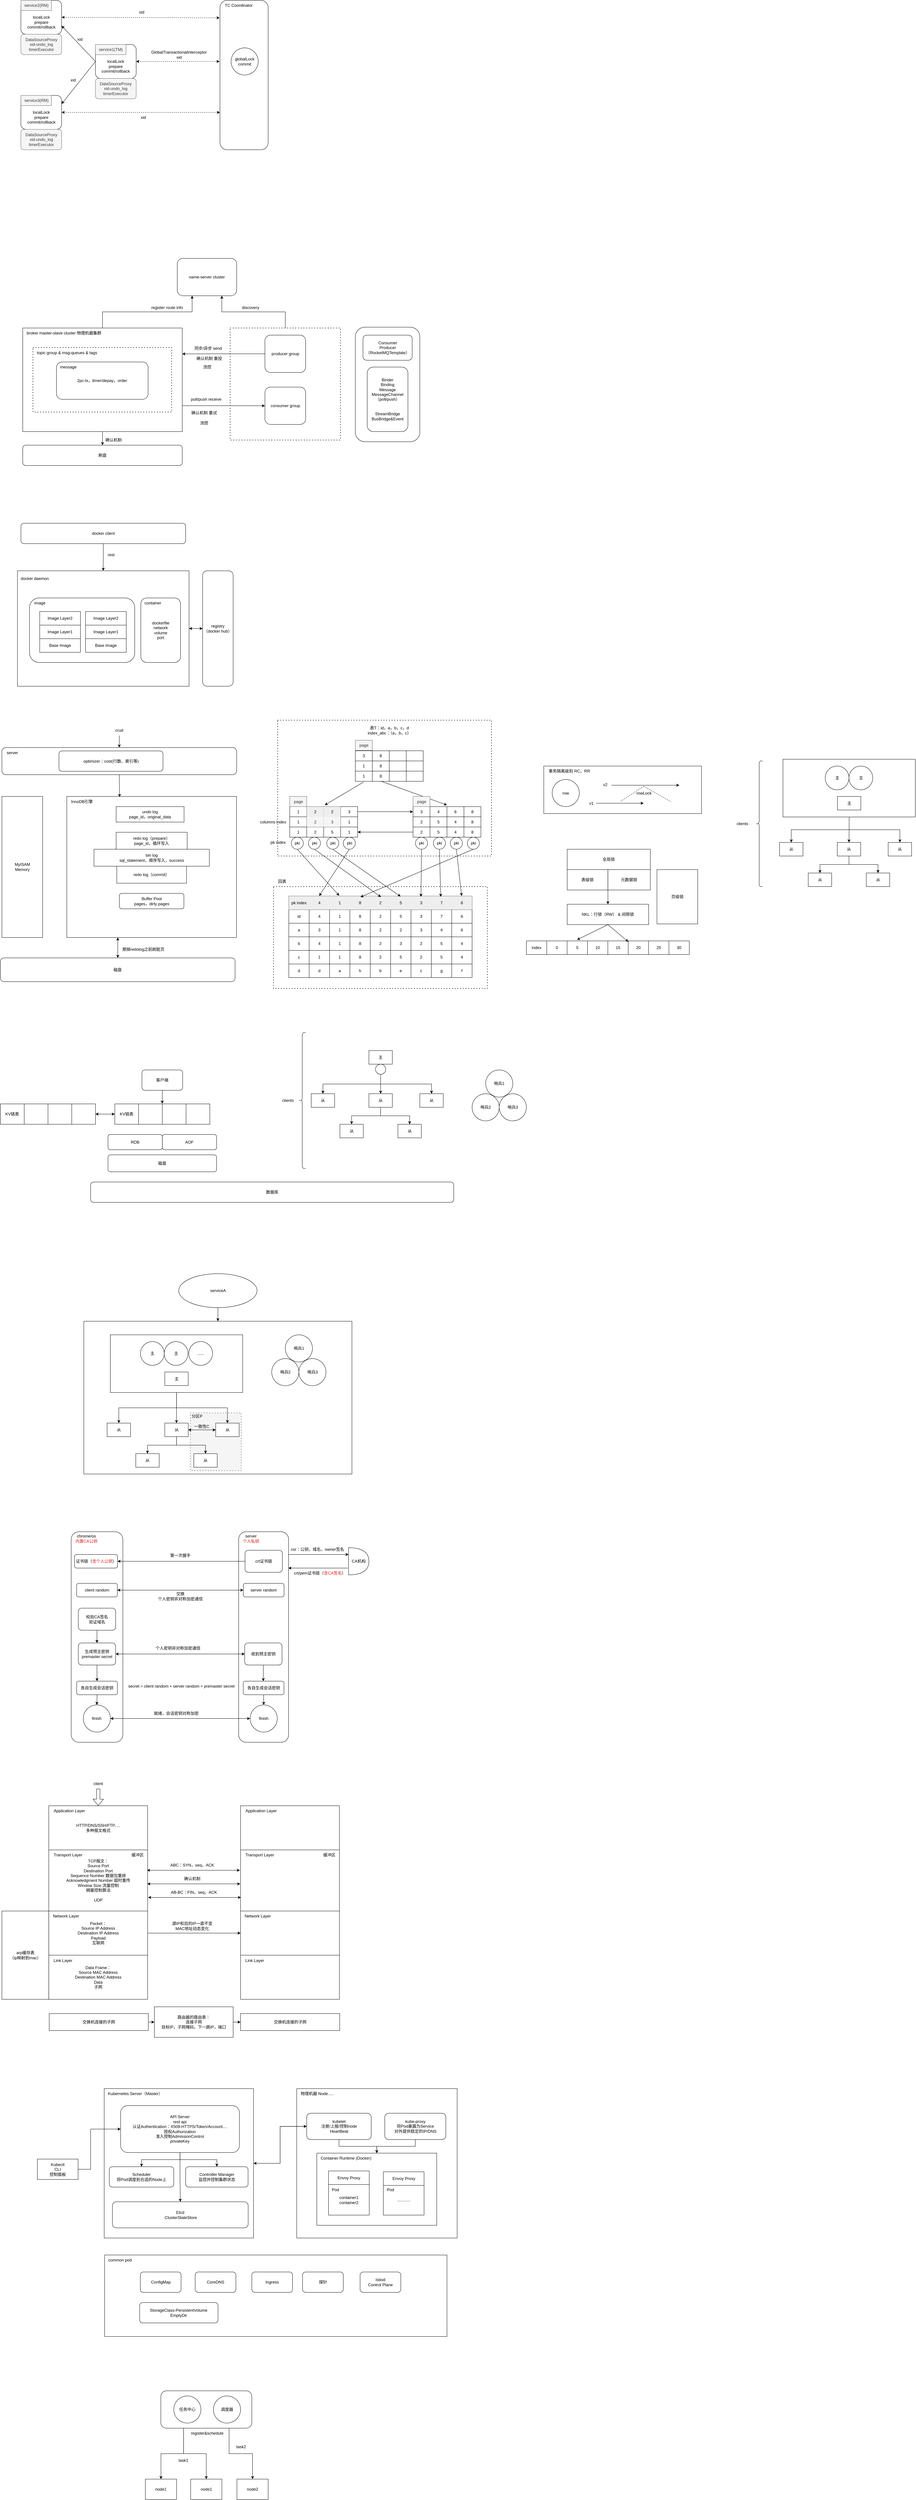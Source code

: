 <mxfile version="22.0.4" type="github">
  <diagram id="q74jGIT0rdsw6B9sfl-8" name="Page-1">
    <mxGraphModel dx="2496" dy="1808" grid="1" gridSize="10" guides="1" tooltips="1" connect="1" arrows="0" fold="1" page="1" pageScale="1" pageWidth="827" pageHeight="1169" math="0" shadow="0">
      <root>
        <mxCell id="0" />
        <mxCell id="1" parent="0" />
        <mxCell id="1-QfFzFVaWJn7AieKZZL-43" value="" style="rounded=0;whiteSpace=wrap;html=1;" parent="1" vertex="1">
          <mxGeometry x="-460.0" y="3450" width="790" height="450" as="geometry" />
        </mxCell>
        <mxCell id="1-QfFzFVaWJn7AieKZZL-20" value="" style="rounded=0;whiteSpace=wrap;html=1;" parent="1" vertex="1">
          <mxGeometry x="-381.92" y="3490" width="390" height="170" as="geometry" />
        </mxCell>
        <mxCell id="t3kxCUk_UYJJ-cdm4f_f-27" value="Data Frame：&lt;br style=&quot;border-color: var(--border-color);&quot;&gt;Source MAC Address&lt;br style=&quot;border-color: var(--border-color);&quot;&gt;Destination MAC Address&lt;br style=&quot;border-color: var(--border-color);&quot;&gt;Data&lt;br&gt;子网" style="rounded=0;whiteSpace=wrap;html=1;" parent="1" vertex="1">
          <mxGeometry x="-563.3" y="5317" width="291.25" height="130" as="geometry" />
        </mxCell>
        <mxCell id="zQ791yjo0WZYl8ZJU55g-8" style="edgeStyle=orthogonalEdgeStyle;rounded=0;orthogonalLoop=1;jettySize=auto;html=1;exitX=1;exitY=0.5;exitDx=0;exitDy=0;" edge="1" parent="1" source="t3kxCUk_UYJJ-cdm4f_f-25" target="t3kxCUk_UYJJ-cdm4f_f-29">
          <mxGeometry relative="1" as="geometry" />
        </mxCell>
        <mxCell id="t3kxCUk_UYJJ-cdm4f_f-25" value="Packet：&lt;br style=&quot;border-color: var(--border-color);&quot;&gt;Source IP Address&lt;br style=&quot;border-color: var(--border-color);&quot;&gt;Destination IP Address&lt;br style=&quot;border-color: var(--border-color);&quot;&gt;Payload&lt;br&gt;互联网" style="rounded=0;whiteSpace=wrap;html=1;" parent="1" vertex="1">
          <mxGeometry x="-563.3" y="5187" width="291.25" height="130" as="geometry" />
        </mxCell>
        <mxCell id="t3kxCUk_UYJJ-cdm4f_f-24" value="TCP报文：&lt;br style=&quot;border-color: var(--border-color);&quot;&gt;Source Port&lt;br style=&quot;border-color: var(--border-color);&quot;&gt;Destination Port&lt;br&gt;Sequence Number 数据包重排&lt;br&gt;Acknowledgment Number&amp;nbsp;超时重传&lt;br&gt;Window Size 流量控制&lt;br&gt;拥塞控制算法&lt;br&gt;&lt;br&gt;UDP" style="rounded=0;whiteSpace=wrap;html=1;" parent="1" vertex="1">
          <mxGeometry x="-563.29" y="5007" width="291.25" height="180" as="geometry" />
        </mxCell>
        <mxCell id="t3kxCUk_UYJJ-cdm4f_f-23" value="HTTP/DNS/SSH/FTP.....&lt;br&gt;多种报文格式" style="rounded=0;whiteSpace=wrap;html=1;" parent="1" vertex="1">
          <mxGeometry x="-563.3" y="4877" width="291.25" height="130" as="geometry" />
        </mxCell>
        <mxCell id="jQRCav7DTQBNGYD-x8mf-218" value="" style="rounded=0;whiteSpace=wrap;html=1;endArrow=none;dashed=1;html=1;dashPattern=1 3;strokeWidth=2;rounded=0;" parent="1" vertex="1">
          <mxGeometry x="99" y="2170" width="630" height="300" as="geometry" />
        </mxCell>
        <mxCell id="jQRCav7DTQBNGYD-x8mf-180" value="" style="rounded=0;whiteSpace=wrap;html=1;endArrow=none;dashed=1;html=1;dashPattern=1 3;strokeWidth=2;rounded=0;" parent="1" vertex="1">
          <mxGeometry x="111.25" y="1680" width="630" height="400" as="geometry" />
        </mxCell>
        <mxCell id="jQRCav7DTQBNGYD-x8mf-2" style="edgeStyle=orthogonalEdgeStyle;rounded=0;orthogonalLoop=1;jettySize=auto;html=1;exitX=1;exitY=0.5;exitDx=0;exitDy=0;entryX=0;entryY=0.5;entryDx=0;entryDy=0;" parent="1" source="GEgLhVlXAB5wURAWG2Ov-58" target="GEgLhVlXAB5wURAWG2Ov-59" edge="1">
          <mxGeometry relative="1" as="geometry" />
        </mxCell>
        <mxCell id="GEgLhVlXAB5wURAWG2Ov-58" value="" style="rounded=0;whiteSpace=wrap;html=1;" parent="1" vertex="1">
          <mxGeometry x="-655.62" y="1240" width="505.62" height="340" as="geometry" />
        </mxCell>
        <mxCell id="GEgLhVlXAB5wURAWG2Ov-53" style="edgeStyle=orthogonalEdgeStyle;rounded=0;orthogonalLoop=1;jettySize=auto;html=1;exitX=0.5;exitY=1;exitDx=0;exitDy=0;entryX=0.5;entryY=0;entryDx=0;entryDy=0;" parent="1" source="GEgLhVlXAB5wURAWG2Ov-21" target="GEgLhVlXAB5wURAWG2Ov-50" edge="1">
          <mxGeometry relative="1" as="geometry" />
        </mxCell>
        <mxCell id="GEgLhVlXAB5wURAWG2Ov-21" value="" style="rounded=0;whiteSpace=wrap;html=1;" parent="1" vertex="1">
          <mxGeometry x="-640" y="525" width="470" height="305" as="geometry" />
        </mxCell>
        <mxCell id="GEgLhVlXAB5wURAWG2Ov-48" value="" style="rounded=0;whiteSpace=wrap;html=1;endArrow=none;dashed=1;html=1;dashPattern=1 3;strokeWidth=2;rounded=0;" parent="1" vertex="1">
          <mxGeometry x="-610" y="582.5" width="408.75" height="190" as="geometry" />
        </mxCell>
        <mxCell id="GEgLhVlXAB5wURAWG2Ov-47" style="edgeStyle=orthogonalEdgeStyle;rounded=0;orthogonalLoop=1;jettySize=auto;html=1;exitX=0.5;exitY=0;exitDx=0;exitDy=0;entryX=0.75;entryY=1;entryDx=0;entryDy=0;" parent="1" source="GEgLhVlXAB5wURAWG2Ov-41" target="GEgLhVlXAB5wURAWG2Ov-9" edge="1">
          <mxGeometry relative="1" as="geometry" />
        </mxCell>
        <mxCell id="GEgLhVlXAB5wURAWG2Ov-41" value="" style="rounded=0;whiteSpace=wrap;html=1;endArrow=none;dashed=1;html=1;dashPattern=1 3;strokeWidth=2;rounded=0;" parent="1" vertex="1">
          <mxGeometry x="-28.75" y="525" width="324.75" height="330" as="geometry" />
        </mxCell>
        <mxCell id="GEgLhVlXAB5wURAWG2Ov-46" style="edgeStyle=orthogonalEdgeStyle;rounded=0;orthogonalLoop=1;jettySize=auto;html=1;exitX=0.5;exitY=0;exitDx=0;exitDy=0;entryX=0.25;entryY=1;entryDx=0;entryDy=0;" parent="1" source="GEgLhVlXAB5wURAWG2Ov-21" target="GEgLhVlXAB5wURAWG2Ov-9" edge="1">
          <mxGeometry relative="1" as="geometry" />
        </mxCell>
        <mxCell id="GEgLhVlXAB5wURAWG2Ov-4" value="" style="rounded=1;whiteSpace=wrap;html=1;" parent="1" vertex="1">
          <mxGeometry x="-58.88" y="-440" width="142" height="440" as="geometry" />
        </mxCell>
        <mxCell id="cuOZ3U2S4svU4EkSFh8x-16" value="" style="rounded=0;whiteSpace=wrap;html=1;" parent="1" vertex="1">
          <mxGeometry x="895.25" y="1815" width="464.75" height="140" as="geometry" />
        </mxCell>
        <mxCell id="KB4VtI-CPYROKvUSriaM-39" value="" style="rounded=0;whiteSpace=wrap;html=1;" parent="1" vertex="1">
          <mxGeometry x="-510.17" y="1904.5" width="500" height="415.5" as="geometry" />
        </mxCell>
        <mxCell id="gXKH7BePIXmSOS_r9Qfp-1" style="edgeStyle=orthogonalEdgeStyle;rounded=0;orthogonalLoop=1;jettySize=auto;html=1;exitX=0.5;exitY=1;exitDx=0;exitDy=0;" parent="1" edge="1">
          <mxGeometry relative="1" as="geometry">
            <mxPoint x="-302.04" y="1934.5" as="sourcePoint" />
            <mxPoint x="-302.04" y="1934.5" as="targetPoint" />
          </mxGeometry>
        </mxCell>
        <mxCell id="gXKH7BePIXmSOS_r9Qfp-2" value="磁盘" style="rounded=1;whiteSpace=wrap;html=1;" parent="1" vertex="1">
          <mxGeometry x="-705.62" y="2380" width="691.25" height="70" as="geometry" />
        </mxCell>
        <mxCell id="KB4VtI-CPYROKvUSriaM-55" value="全局锁" style="rounded=0;whiteSpace=wrap;html=1;" parent="1" vertex="1">
          <mxGeometry x="964.25" y="2060" width="245" height="60" as="geometry" />
        </mxCell>
        <mxCell id="bzMrh9cclYOT93m_ledv-2" style="edgeStyle=orthogonalEdgeStyle;rounded=0;orthogonalLoop=1;jettySize=auto;html=1;exitX=1;exitY=1;exitDx=0;exitDy=0;" parent="1" source="KB4VtI-CPYROKvUSriaM-56" target="cuOZ3U2S4svU4EkSFh8x-11" edge="1">
          <mxGeometry relative="1" as="geometry" />
        </mxCell>
        <mxCell id="KB4VtI-CPYROKvUSriaM-56" value="表级锁" style="rounded=0;whiteSpace=wrap;html=1;" parent="1" vertex="1">
          <mxGeometry x="964.25" y="2120" width="120" height="60" as="geometry" />
        </mxCell>
        <mxCell id="cuOZ3U2S4svU4EkSFh8x-1" value="InnoDB引擎" style="text;html=1;align=center;verticalAlign=middle;resizable=0;points=[];autosize=1;strokeColor=none;fillColor=none;" parent="1" vertex="1">
          <mxGeometry x="-511.42" y="1904.5" width="90" height="30" as="geometry" />
        </mxCell>
        <mxCell id="cuOZ3U2S4svU4EkSFh8x-4" value="redo log（prepare）&lt;br&gt;page_id，循环写入" style="rounded=0;whiteSpace=wrap;html=1;" parent="1" vertex="1">
          <mxGeometry x="-364.85" y="2010" width="209.37" height="50" as="geometry" />
        </mxCell>
        <mxCell id="cuOZ3U2S4svU4EkSFh8x-5" value="bin log&lt;br&gt;sql_statement，顺序写入，success" style="rounded=0;whiteSpace=wrap;html=1;" parent="1" vertex="1">
          <mxGeometry x="-430.17" y="2060" width="340" height="50" as="geometry" />
        </mxCell>
        <mxCell id="cuOZ3U2S4svU4EkSFh8x-6" value="redo log（commit）" style="rounded=0;whiteSpace=wrap;html=1;" parent="1" vertex="1">
          <mxGeometry x="-362.9" y="2110" width="205.47" height="50" as="geometry" />
        </mxCell>
        <mxCell id="cuOZ3U2S4svU4EkSFh8x-11" value="NKL：行锁（RW） &amp;amp; 间隙锁" style="rounded=0;whiteSpace=wrap;html=1;" parent="1" vertex="1">
          <mxGeometry x="964.25" y="2222" width="240" height="60" as="geometry" />
        </mxCell>
        <mxCell id="cuOZ3U2S4svU4EkSFh8x-18" value="" style="endArrow=classic;html=1;rounded=0;" parent="1" edge="1">
          <mxGeometry width="50" height="50" relative="1" as="geometry">
            <mxPoint x="1094.75" y="1871.5" as="sourcePoint" />
            <mxPoint x="1294.75" y="1871.5" as="targetPoint" />
          </mxGeometry>
        </mxCell>
        <mxCell id="cuOZ3U2S4svU4EkSFh8x-20" value="" style="endArrow=classic;html=1;rounded=0;" parent="1" edge="1">
          <mxGeometry width="50" height="50" relative="1" as="geometry">
            <mxPoint x="1049.5" y="1924.5" as="sourcePoint" />
            <mxPoint x="1189.5" y="1924.5" as="targetPoint" />
          </mxGeometry>
        </mxCell>
        <mxCell id="cuOZ3U2S4svU4EkSFh8x-21" value="事务隔离级别 RC，RR" style="text;html=1;align=center;verticalAlign=middle;resizable=0;points=[];autosize=1;strokeColor=none;fillColor=none;" parent="1" vertex="1">
          <mxGeometry x="895.25" y="1815" width="150" height="30" as="geometry" />
        </mxCell>
        <mxCell id="tsQgyrK2YesAGFFAEJuU-1" value="元数据锁" style="rounded=0;whiteSpace=wrap;html=1;" parent="1" vertex="1">
          <mxGeometry x="1084.25" y="2120" width="125" height="60" as="geometry" />
        </mxCell>
        <mxCell id="ad75EcGbPsBwS58N0D---11" value="哨兵1" style="ellipse;whiteSpace=wrap;html=1;aspect=fixed;" parent="1" vertex="1">
          <mxGeometry x="724" y="2710" width="80" height="80" as="geometry" />
        </mxCell>
        <mxCell id="ad75EcGbPsBwS58N0D---12" value="哨兵3" style="ellipse;whiteSpace=wrap;html=1;aspect=fixed;" parent="1" vertex="1">
          <mxGeometry x="764" y="2780" width="80" height="80" as="geometry" />
        </mxCell>
        <mxCell id="ad75EcGbPsBwS58N0D---13" value="哨兵2" style="ellipse;whiteSpace=wrap;html=1;aspect=fixed;" parent="1" vertex="1">
          <mxGeometry x="684" y="2780" width="80" height="80" as="geometry" />
        </mxCell>
        <mxCell id="ad75EcGbPsBwS58N0D---17" value="主" style="rounded=0;whiteSpace=wrap;html=1;" parent="1" vertex="1">
          <mxGeometry x="380" y="2653" width="69" height="40" as="geometry" />
        </mxCell>
        <mxCell id="ad75EcGbPsBwS58N0D---18" value="从" style="rounded=0;whiteSpace=wrap;html=1;" parent="1" vertex="1">
          <mxGeometry x="210" y="2780" width="69" height="40" as="geometry" />
        </mxCell>
        <mxCell id="ad75EcGbPsBwS58N0D---19" style="edgeStyle=orthogonalEdgeStyle;rounded=0;orthogonalLoop=1;jettySize=auto;html=1;exitX=0.5;exitY=1;exitDx=0;exitDy=0;entryX=0.5;entryY=0;entryDx=0;entryDy=0;" parent="1" source="ad75EcGbPsBwS58N0D---21" target="ad75EcGbPsBwS58N0D---23" edge="1">
          <mxGeometry relative="1" as="geometry" />
        </mxCell>
        <mxCell id="ad75EcGbPsBwS58N0D---20" style="edgeStyle=orthogonalEdgeStyle;rounded=0;orthogonalLoop=1;jettySize=auto;html=1;exitX=0.5;exitY=1;exitDx=0;exitDy=0;entryX=0.5;entryY=0;entryDx=0;entryDy=0;" parent="1" source="ad75EcGbPsBwS58N0D---21" target="ad75EcGbPsBwS58N0D---24" edge="1">
          <mxGeometry relative="1" as="geometry" />
        </mxCell>
        <mxCell id="ad75EcGbPsBwS58N0D---21" value="从" style="rounded=0;whiteSpace=wrap;html=1;" parent="1" vertex="1">
          <mxGeometry x="380" y="2780" width="69" height="40" as="geometry" />
        </mxCell>
        <mxCell id="ad75EcGbPsBwS58N0D---22" value="从" style="rounded=0;whiteSpace=wrap;html=1;" parent="1" vertex="1">
          <mxGeometry x="530" y="2780" width="69" height="40" as="geometry" />
        </mxCell>
        <mxCell id="ad75EcGbPsBwS58N0D---23" value="从" style="rounded=0;whiteSpace=wrap;html=1;" parent="1" vertex="1">
          <mxGeometry x="294.5" y="2870" width="69" height="40" as="geometry" />
        </mxCell>
        <mxCell id="ad75EcGbPsBwS58N0D---24" value="从" style="rounded=0;whiteSpace=wrap;html=1;" parent="1" vertex="1">
          <mxGeometry x="465.5" y="2870" width="69" height="40" as="geometry" />
        </mxCell>
        <mxCell id="jQRCav7DTQBNGYD-x8mf-253" style="edgeStyle=orthogonalEdgeStyle;rounded=0;orthogonalLoop=1;jettySize=auto;html=1;exitX=0.5;exitY=1;exitDx=0;exitDy=0;entryX=0.499;entryY=-0.013;entryDx=0;entryDy=0;entryPerimeter=0;" parent="1" source="ad75EcGbPsBwS58N0D---26" target="jQRCav7DTQBNGYD-x8mf-237" edge="1">
          <mxGeometry relative="1" as="geometry" />
        </mxCell>
        <mxCell id="ad75EcGbPsBwS58N0D---26" value="客户端" style="rounded=1;whiteSpace=wrap;html=1;" parent="1" vertex="1">
          <mxGeometry x="-288.75" y="2710" width="120" height="60" as="geometry" />
        </mxCell>
        <mxCell id="ad75EcGbPsBwS58N0D---27" value="磁盘" style="rounded=1;whiteSpace=wrap;html=1;" parent="1" vertex="1">
          <mxGeometry x="-388.75" y="2960" width="320" height="50" as="geometry" />
        </mxCell>
        <mxCell id="ad75EcGbPsBwS58N0D---28" value="AOF" style="rounded=1;whiteSpace=wrap;html=1;" parent="1" vertex="1">
          <mxGeometry x="-228.75" y="2900" width="160" height="45" as="geometry" />
        </mxCell>
        <mxCell id="ad75EcGbPsBwS58N0D---29" value="RDB" style="rounded=1;whiteSpace=wrap;html=1;" parent="1" vertex="1">
          <mxGeometry x="-388.75" y="2900" width="160" height="45" as="geometry" />
        </mxCell>
        <mxCell id="SLdGGWgJqBino60vr2zq-12" value="数据库" style="rounded=1;whiteSpace=wrap;html=1;" parent="1" vertex="1">
          <mxGeometry x="-440" y="3040" width="1070" height="60" as="geometry" />
        </mxCell>
        <mxCell id="6-CSaQUG5OHRiRnEXRL_-1" value="globalLock&lt;br&gt;commit" style="ellipse;whiteSpace=wrap;html=1;aspect=fixed;" parent="1" vertex="1">
          <mxGeometry x="-26.13" y="-300" width="80" height="80" as="geometry" />
        </mxCell>
        <mxCell id="6-CSaQUG5OHRiRnEXRL_-2" value="&lt;br&gt;&lt;br&gt;localLock&lt;br&gt;prepare&lt;br&gt;commit/rollback" style="rounded=1;whiteSpace=wrap;html=1;" parent="1" vertex="1">
          <mxGeometry x="-425.77" y="-310" width="120" height="100" as="geometry" />
        </mxCell>
        <mxCell id="GEgLhVlXAB5wURAWG2Ov-1" value="DataSourceProxy&lt;br style=&quot;border-color: var(--border-color);&quot;&gt;xid-undo_log&lt;br style=&quot;border-color: var(--border-color);&quot;&gt;timerExecutor" style="rounded=1;whiteSpace=wrap;html=1;fillColor=#f5f5f5;fontColor=#333333;strokeColor=#666666;" parent="1" vertex="1">
          <mxGeometry x="-425.77" y="-210" width="120" height="60" as="geometry" />
        </mxCell>
        <mxCell id="GEgLhVlXAB5wURAWG2Ov-9" value="name-server cluster" style="rounded=1;whiteSpace=wrap;html=1;" parent="1" vertex="1">
          <mxGeometry x="-184.67" y="320" width="175" height="110" as="geometry" />
        </mxCell>
        <mxCell id="GEgLhVlXAB5wURAWG2Ov-19" value="consumer group" style="rounded=1;whiteSpace=wrap;html=1;" parent="1" vertex="1">
          <mxGeometry x="73.62" y="699" width="120" height="110" as="geometry" />
        </mxCell>
        <mxCell id="9n-n1iBPHZ0IUt7xd2MY-6" style="edgeStyle=orthogonalEdgeStyle;rounded=0;orthogonalLoop=1;jettySize=auto;html=1;exitX=0;exitY=0.5;exitDx=0;exitDy=0;entryX=1;entryY=0.25;entryDx=0;entryDy=0;" parent="1" source="GEgLhVlXAB5wURAWG2Ov-20" target="GEgLhVlXAB5wURAWG2Ov-21" edge="1">
          <mxGeometry relative="1" as="geometry" />
        </mxCell>
        <mxCell id="GEgLhVlXAB5wURAWG2Ov-20" value="producer group" style="rounded=1;whiteSpace=wrap;html=1;" parent="1" vertex="1">
          <mxGeometry x="73.62" y="546" width="120" height="110" as="geometry" />
        </mxCell>
        <mxCell id="GEgLhVlXAB5wURAWG2Ov-23" value="register route info" style="text;html=1;align=center;verticalAlign=middle;resizable=0;points=[];autosize=1;strokeColor=none;fillColor=none;" parent="1" vertex="1">
          <mxGeometry x="-275" y="450" width="120" height="30" as="geometry" />
        </mxCell>
        <mxCell id="GEgLhVlXAB5wURAWG2Ov-29" value="discovery" style="text;html=1;align=center;verticalAlign=middle;resizable=0;points=[];autosize=1;strokeColor=none;fillColor=none;" parent="1" vertex="1">
          <mxGeometry x="-3.75" y="450" width="70" height="30" as="geometry" />
        </mxCell>
        <mxCell id="GEgLhVlXAB5wURAWG2Ov-31" value="同步/异步 send" style="text;html=1;align=center;verticalAlign=middle;resizable=0;points=[];autosize=1;strokeColor=none;fillColor=none;" parent="1" vertex="1">
          <mxGeometry x="-143.75" y="570" width="100" height="30" as="geometry" />
        </mxCell>
        <mxCell id="GEgLhVlXAB5wURAWG2Ov-33" value="pull/push receive" style="text;html=1;align=center;verticalAlign=middle;resizable=0;points=[];autosize=1;strokeColor=none;fillColor=none;" parent="1" vertex="1">
          <mxGeometry x="-155.0" y="720" width="110" height="30" as="geometry" />
        </mxCell>
        <mxCell id="GEgLhVlXAB5wURAWG2Ov-35" value="broker master-slave cluster 物理机器集群" style="text;html=1;align=center;verticalAlign=middle;resizable=0;points=[];autosize=1;strokeColor=none;fillColor=none;" parent="1" vertex="1">
          <mxGeometry x="-638.75" y="525" width="240" height="30" as="geometry" />
        </mxCell>
        <mxCell id="GEgLhVlXAB5wURAWG2Ov-36" value="2pc-tx，timer/depay，order" style="rounded=1;whiteSpace=wrap;html=1;" parent="1" vertex="1">
          <mxGeometry x="-540.62" y="625" width="270" height="110" as="geometry" />
        </mxCell>
        <mxCell id="GEgLhVlXAB5wURAWG2Ov-37" value="message" style="text;html=1;align=center;verticalAlign=middle;resizable=0;points=[];autosize=1;strokeColor=none;fillColor=none;" parent="1" vertex="1">
          <mxGeometry x="-540.62" y="625" width="70" height="30" as="geometry" />
        </mxCell>
        <mxCell id="GEgLhVlXAB5wURAWG2Ov-40" value="topic group &amp;amp; msg-queues &amp;amp; tags" style="text;html=1;align=center;verticalAlign=middle;resizable=0;points=[];autosize=1;strokeColor=none;fillColor=none;" parent="1" vertex="1">
          <mxGeometry x="-610" y="582.5" width="200" height="30" as="geometry" />
        </mxCell>
        <mxCell id="GEgLhVlXAB5wURAWG2Ov-50" value="刷盘" style="rounded=1;whiteSpace=wrap;html=1;" parent="1" vertex="1">
          <mxGeometry x="-640" y="870" width="470" height="60" as="geometry" />
        </mxCell>
        <mxCell id="GEgLhVlXAB5wURAWG2Ov-55" value="" style="rounded=1;whiteSpace=wrap;html=1;" parent="1" vertex="1">
          <mxGeometry x="-620" y="1320" width="310" height="190" as="geometry" />
        </mxCell>
        <mxCell id="GEgLhVlXAB5wURAWG2Ov-56" value="dockerfile&lt;br&gt;network&lt;br&gt;volume&lt;br&gt;port" style="rounded=1;whiteSpace=wrap;html=1;" parent="1" vertex="1">
          <mxGeometry x="-292" y="1320" width="117" height="190" as="geometry" />
        </mxCell>
        <mxCell id="GEgLhVlXAB5wURAWG2Ov-57" value="docker daemon" style="text;html=1;align=center;verticalAlign=middle;resizable=0;points=[];autosize=1;strokeColor=none;fillColor=none;" parent="1" vertex="1">
          <mxGeometry x="-660" y="1248" width="110" height="30" as="geometry" />
        </mxCell>
        <mxCell id="jQRCav7DTQBNGYD-x8mf-3" style="edgeStyle=orthogonalEdgeStyle;rounded=0;orthogonalLoop=1;jettySize=auto;html=1;exitX=0;exitY=0.5;exitDx=0;exitDy=0;entryX=1;entryY=0.5;entryDx=0;entryDy=0;" parent="1" source="GEgLhVlXAB5wURAWG2Ov-59" target="GEgLhVlXAB5wURAWG2Ov-58" edge="1">
          <mxGeometry relative="1" as="geometry" />
        </mxCell>
        <mxCell id="GEgLhVlXAB5wURAWG2Ov-59" value="registry&lt;br&gt;（docker hub）" style="rounded=1;whiteSpace=wrap;html=1;" parent="1" vertex="1">
          <mxGeometry x="-110" y="1240" width="90" height="340" as="geometry" />
        </mxCell>
        <mxCell id="GEgLhVlXAB5wURAWG2Ov-69" style="edgeStyle=orthogonalEdgeStyle;rounded=0;orthogonalLoop=1;jettySize=auto;html=1;exitX=0.5;exitY=1;exitDx=0;exitDy=0;" parent="1" source="GEgLhVlXAB5wURAWG2Ov-60" target="GEgLhVlXAB5wURAWG2Ov-58" edge="1">
          <mxGeometry relative="1" as="geometry" />
        </mxCell>
        <mxCell id="GEgLhVlXAB5wURAWG2Ov-60" value="docker client" style="rounded=1;whiteSpace=wrap;html=1;" parent="1" vertex="1">
          <mxGeometry x="-645.31" y="1100" width="485.31" height="60" as="geometry" />
        </mxCell>
        <mxCell id="GEgLhVlXAB5wURAWG2Ov-62" value="rest" style="text;html=1;align=center;verticalAlign=middle;resizable=0;points=[];autosize=1;strokeColor=none;fillColor=none;" parent="1" vertex="1">
          <mxGeometry x="-400" y="1178" width="40" height="30" as="geometry" />
        </mxCell>
        <mxCell id="GEgLhVlXAB5wURAWG2Ov-63" value="image" style="text;html=1;align=center;verticalAlign=middle;resizable=0;points=[];autosize=1;strokeColor=none;fillColor=none;" parent="1" vertex="1">
          <mxGeometry x="-620" y="1320" width="60" height="30" as="geometry" />
        </mxCell>
        <mxCell id="GEgLhVlXAB5wURAWG2Ov-64" value="Base Image" style="rounded=0;whiteSpace=wrap;html=1;" parent="1" vertex="1">
          <mxGeometry x="-590" y="1440" width="120" height="40" as="geometry" />
        </mxCell>
        <mxCell id="GEgLhVlXAB5wURAWG2Ov-66" value="Image Layer1" style="rounded=0;whiteSpace=wrap;html=1;" parent="1" vertex="1">
          <mxGeometry x="-590" y="1400" width="120" height="40" as="geometry" />
        </mxCell>
        <mxCell id="GEgLhVlXAB5wURAWG2Ov-67" value="Image&amp;nbsp;Layer2" style="rounded=0;whiteSpace=wrap;html=1;" parent="1" vertex="1">
          <mxGeometry x="-590" y="1360" width="120" height="40" as="geometry" />
        </mxCell>
        <mxCell id="GEgLhVlXAB5wURAWG2Ov-68" value="container" style="text;html=1;align=center;verticalAlign=middle;resizable=0;points=[];autosize=1;strokeColor=none;fillColor=none;" parent="1" vertex="1">
          <mxGeometry x="-292" y="1320" width="70" height="30" as="geometry" />
        </mxCell>
        <mxCell id="jQRCav7DTQBNGYD-x8mf-1" value="TC&amp;nbsp;Coordinator" style="text;html=1;align=center;verticalAlign=middle;resizable=0;points=[];autosize=1;strokeColor=none;fillColor=none;" parent="1" vertex="1">
          <mxGeometry x="-58.88" y="-440" width="110" height="30" as="geometry" />
        </mxCell>
        <mxCell id="jQRCav7DTQBNGYD-x8mf-4" value="&lt;br&gt;" style="rounded=1;whiteSpace=wrap;html=1;" parent="1" vertex="1">
          <mxGeometry x="-701.42" y="1760.5" width="691.75" height="80" as="geometry" />
        </mxCell>
        <mxCell id="jQRCav7DTQBNGYD-x8mf-6" value="MyISAM&lt;br&gt;Memory" style="rounded=0;whiteSpace=wrap;html=1;" parent="1" vertex="1">
          <mxGeometry x="-701.42" y="1904.5" width="120" height="415.5" as="geometry" />
        </mxCell>
        <mxCell id="jQRCav7DTQBNGYD-x8mf-7" value="undo log&lt;br&gt;page_id，original_data" style="rounded=0;whiteSpace=wrap;html=1;" parent="1" vertex="1">
          <mxGeometry x="-364.85" y="1934.5" width="200.17" height="45.5" as="geometry" />
        </mxCell>
        <mxCell id="jQRCav7DTQBNGYD-x8mf-61" value="" style="shape=table;startSize=0;container=1;collapsible=0;childLayout=tableLayout;" parent="1" vertex="1">
          <mxGeometry x="340" y="1770" width="200" height="90" as="geometry" />
        </mxCell>
        <mxCell id="jQRCav7DTQBNGYD-x8mf-62" value="" style="shape=tableRow;horizontal=0;startSize=0;swimlaneHead=0;swimlaneBody=0;strokeColor=inherit;top=0;left=0;bottom=0;right=0;collapsible=0;dropTarget=0;fillColor=none;points=[[0,0.5],[1,0.5]];portConstraint=eastwest;" parent="jQRCav7DTQBNGYD-x8mf-61" vertex="1">
          <mxGeometry width="200" height="30" as="geometry" />
        </mxCell>
        <mxCell id="jQRCav7DTQBNGYD-x8mf-63" value="3" style="shape=partialRectangle;html=1;whiteSpace=wrap;connectable=0;strokeColor=inherit;overflow=hidden;fillColor=none;top=0;left=0;bottom=0;right=0;pointerEvents=1;" parent="jQRCav7DTQBNGYD-x8mf-62" vertex="1">
          <mxGeometry width="50" height="30" as="geometry">
            <mxRectangle width="50" height="30" as="alternateBounds" />
          </mxGeometry>
        </mxCell>
        <mxCell id="jQRCav7DTQBNGYD-x8mf-64" value="8" style="shape=partialRectangle;html=1;whiteSpace=wrap;connectable=0;strokeColor=inherit;overflow=hidden;fillColor=none;top=0;left=0;bottom=0;right=0;pointerEvents=1;" parent="jQRCav7DTQBNGYD-x8mf-62" vertex="1">
          <mxGeometry x="50" width="50" height="30" as="geometry">
            <mxRectangle width="50" height="30" as="alternateBounds" />
          </mxGeometry>
        </mxCell>
        <mxCell id="jQRCav7DTQBNGYD-x8mf-65" value="" style="shape=partialRectangle;html=1;whiteSpace=wrap;connectable=0;strokeColor=inherit;overflow=hidden;fillColor=none;top=0;left=0;bottom=0;right=0;pointerEvents=1;" parent="jQRCav7DTQBNGYD-x8mf-62" vertex="1">
          <mxGeometry x="100" width="50" height="30" as="geometry">
            <mxRectangle width="50" height="30" as="alternateBounds" />
          </mxGeometry>
        </mxCell>
        <mxCell id="jQRCav7DTQBNGYD-x8mf-66" value="" style="shape=partialRectangle;html=1;whiteSpace=wrap;connectable=0;strokeColor=inherit;overflow=hidden;fillColor=none;top=0;left=0;bottom=0;right=0;pointerEvents=1;" parent="jQRCav7DTQBNGYD-x8mf-62" vertex="1">
          <mxGeometry x="150" width="50" height="30" as="geometry">
            <mxRectangle width="50" height="30" as="alternateBounds" />
          </mxGeometry>
        </mxCell>
        <mxCell id="jQRCav7DTQBNGYD-x8mf-67" value="" style="shape=tableRow;horizontal=0;startSize=0;swimlaneHead=0;swimlaneBody=0;strokeColor=inherit;top=0;left=0;bottom=0;right=0;collapsible=0;dropTarget=0;fillColor=none;points=[[0,0.5],[1,0.5]];portConstraint=eastwest;" parent="jQRCav7DTQBNGYD-x8mf-61" vertex="1">
          <mxGeometry y="30" width="200" height="30" as="geometry" />
        </mxCell>
        <mxCell id="jQRCav7DTQBNGYD-x8mf-68" value="1" style="shape=partialRectangle;html=1;whiteSpace=wrap;connectable=0;strokeColor=inherit;overflow=hidden;fillColor=none;top=0;left=0;bottom=0;right=0;pointerEvents=1;" parent="jQRCav7DTQBNGYD-x8mf-67" vertex="1">
          <mxGeometry width="50" height="30" as="geometry">
            <mxRectangle width="50" height="30" as="alternateBounds" />
          </mxGeometry>
        </mxCell>
        <mxCell id="jQRCav7DTQBNGYD-x8mf-69" value="8" style="shape=partialRectangle;html=1;whiteSpace=wrap;connectable=0;strokeColor=inherit;overflow=hidden;fillColor=none;top=0;left=0;bottom=0;right=0;pointerEvents=1;" parent="jQRCav7DTQBNGYD-x8mf-67" vertex="1">
          <mxGeometry x="50" width="50" height="30" as="geometry">
            <mxRectangle width="50" height="30" as="alternateBounds" />
          </mxGeometry>
        </mxCell>
        <mxCell id="jQRCav7DTQBNGYD-x8mf-70" value="" style="shape=partialRectangle;html=1;whiteSpace=wrap;connectable=0;strokeColor=inherit;overflow=hidden;fillColor=none;top=0;left=0;bottom=0;right=0;pointerEvents=1;" parent="jQRCav7DTQBNGYD-x8mf-67" vertex="1">
          <mxGeometry x="100" width="50" height="30" as="geometry">
            <mxRectangle width="50" height="30" as="alternateBounds" />
          </mxGeometry>
        </mxCell>
        <mxCell id="jQRCav7DTQBNGYD-x8mf-71" value="" style="shape=partialRectangle;html=1;whiteSpace=wrap;connectable=0;strokeColor=inherit;overflow=hidden;fillColor=none;top=0;left=0;bottom=0;right=0;pointerEvents=1;" parent="jQRCav7DTQBNGYD-x8mf-67" vertex="1">
          <mxGeometry x="150" width="50" height="30" as="geometry">
            <mxRectangle width="50" height="30" as="alternateBounds" />
          </mxGeometry>
        </mxCell>
        <mxCell id="jQRCav7DTQBNGYD-x8mf-72" value="" style="shape=tableRow;horizontal=0;startSize=0;swimlaneHead=0;swimlaneBody=0;strokeColor=inherit;top=0;left=0;bottom=0;right=0;collapsible=0;dropTarget=0;fillColor=none;points=[[0,0.5],[1,0.5]];portConstraint=eastwest;" parent="jQRCav7DTQBNGYD-x8mf-61" vertex="1">
          <mxGeometry y="60" width="200" height="30" as="geometry" />
        </mxCell>
        <mxCell id="jQRCav7DTQBNGYD-x8mf-73" value="1" style="shape=partialRectangle;html=1;whiteSpace=wrap;connectable=0;strokeColor=inherit;overflow=hidden;fillColor=none;top=0;left=0;bottom=0;right=0;pointerEvents=1;" parent="jQRCav7DTQBNGYD-x8mf-72" vertex="1">
          <mxGeometry width="50" height="30" as="geometry">
            <mxRectangle width="50" height="30" as="alternateBounds" />
          </mxGeometry>
        </mxCell>
        <mxCell id="jQRCav7DTQBNGYD-x8mf-74" value="8" style="shape=partialRectangle;html=1;whiteSpace=wrap;connectable=0;strokeColor=inherit;overflow=hidden;fillColor=none;top=0;left=0;bottom=0;right=0;pointerEvents=1;" parent="jQRCav7DTQBNGYD-x8mf-72" vertex="1">
          <mxGeometry x="50" width="50" height="30" as="geometry">
            <mxRectangle width="50" height="30" as="alternateBounds" />
          </mxGeometry>
        </mxCell>
        <mxCell id="jQRCav7DTQBNGYD-x8mf-75" value="" style="shape=partialRectangle;html=1;whiteSpace=wrap;connectable=0;strokeColor=inherit;overflow=hidden;fillColor=none;top=0;left=0;bottom=0;right=0;pointerEvents=1;" parent="jQRCav7DTQBNGYD-x8mf-72" vertex="1">
          <mxGeometry x="100" width="50" height="30" as="geometry">
            <mxRectangle width="50" height="30" as="alternateBounds" />
          </mxGeometry>
        </mxCell>
        <mxCell id="jQRCav7DTQBNGYD-x8mf-76" value="" style="shape=partialRectangle;html=1;whiteSpace=wrap;connectable=0;strokeColor=inherit;overflow=hidden;fillColor=none;top=0;left=0;bottom=0;right=0;pointerEvents=1;" parent="jQRCav7DTQBNGYD-x8mf-72" vertex="1">
          <mxGeometry x="150" width="50" height="30" as="geometry">
            <mxRectangle width="50" height="30" as="alternateBounds" />
          </mxGeometry>
        </mxCell>
        <mxCell id="jQRCav7DTQBNGYD-x8mf-77" value="" style="shape=table;startSize=0;container=1;collapsible=0;childLayout=tableLayout;" parent="1" vertex="1">
          <mxGeometry x="146.75" y="1934.5" width="200" height="90" as="geometry" />
        </mxCell>
        <mxCell id="jQRCav7DTQBNGYD-x8mf-78" value="" style="shape=tableRow;horizontal=0;startSize=0;swimlaneHead=0;swimlaneBody=0;strokeColor=inherit;top=0;left=0;bottom=0;right=0;collapsible=0;dropTarget=0;fillColor=none;points=[[0,0.5],[1,0.5]];portConstraint=eastwest;" parent="jQRCav7DTQBNGYD-x8mf-77" vertex="1">
          <mxGeometry width="200" height="30" as="geometry" />
        </mxCell>
        <mxCell id="jQRCav7DTQBNGYD-x8mf-79" value="1" style="shape=partialRectangle;html=1;whiteSpace=wrap;connectable=0;strokeColor=inherit;overflow=hidden;fillColor=none;top=0;left=0;bottom=0;right=0;pointerEvents=1;" parent="jQRCav7DTQBNGYD-x8mf-78" vertex="1">
          <mxGeometry width="50" height="30" as="geometry">
            <mxRectangle width="50" height="30" as="alternateBounds" />
          </mxGeometry>
        </mxCell>
        <mxCell id="jQRCav7DTQBNGYD-x8mf-80" value="2" style="shape=partialRectangle;html=1;whiteSpace=wrap;connectable=0;strokeColor=#36393d;overflow=hidden;fillColor=#eeeeee;top=0;left=0;bottom=0;right=0;pointerEvents=1;" parent="jQRCav7DTQBNGYD-x8mf-78" vertex="1">
          <mxGeometry x="50" width="50" height="30" as="geometry">
            <mxRectangle width="50" height="30" as="alternateBounds" />
          </mxGeometry>
        </mxCell>
        <mxCell id="jQRCav7DTQBNGYD-x8mf-81" value="2" style="shape=partialRectangle;html=1;whiteSpace=wrap;connectable=0;strokeColor=#36393d;overflow=hidden;fillColor=#eeeeee;top=0;left=0;bottom=0;right=0;pointerEvents=1;" parent="jQRCav7DTQBNGYD-x8mf-78" vertex="1">
          <mxGeometry x="100" width="50" height="30" as="geometry">
            <mxRectangle width="50" height="30" as="alternateBounds" />
          </mxGeometry>
        </mxCell>
        <mxCell id="jQRCav7DTQBNGYD-x8mf-82" value="3" style="shape=partialRectangle;html=1;whiteSpace=wrap;connectable=0;strokeColor=inherit;overflow=hidden;fillColor=none;top=0;left=0;bottom=0;right=0;pointerEvents=1;" parent="jQRCav7DTQBNGYD-x8mf-78" vertex="1">
          <mxGeometry x="150" width="50" height="30" as="geometry">
            <mxRectangle width="50" height="30" as="alternateBounds" />
          </mxGeometry>
        </mxCell>
        <mxCell id="jQRCav7DTQBNGYD-x8mf-83" value="" style="shape=tableRow;horizontal=0;startSize=0;swimlaneHead=0;swimlaneBody=0;strokeColor=inherit;top=0;left=0;bottom=0;right=0;collapsible=0;dropTarget=0;fillColor=none;points=[[0,0.5],[1,0.5]];portConstraint=eastwest;" parent="jQRCav7DTQBNGYD-x8mf-77" vertex="1">
          <mxGeometry y="30" width="200" height="30" as="geometry" />
        </mxCell>
        <mxCell id="jQRCav7DTQBNGYD-x8mf-84" value="1" style="shape=partialRectangle;html=1;whiteSpace=wrap;connectable=0;strokeColor=inherit;overflow=hidden;fillColor=none;top=0;left=0;bottom=0;right=0;pointerEvents=1;" parent="jQRCav7DTQBNGYD-x8mf-83" vertex="1">
          <mxGeometry width="50" height="30" as="geometry">
            <mxRectangle width="50" height="30" as="alternateBounds" />
          </mxGeometry>
        </mxCell>
        <mxCell id="jQRCav7DTQBNGYD-x8mf-85" value="2" style="shape=partialRectangle;html=1;whiteSpace=wrap;connectable=0;strokeColor=#666666;overflow=hidden;fillColor=#f5f5f5;top=0;left=0;bottom=0;right=0;pointerEvents=1;fontColor=#333333;" parent="jQRCav7DTQBNGYD-x8mf-83" vertex="1">
          <mxGeometry x="50" width="50" height="30" as="geometry">
            <mxRectangle width="50" height="30" as="alternateBounds" />
          </mxGeometry>
        </mxCell>
        <mxCell id="jQRCav7DTQBNGYD-x8mf-86" value="3" style="shape=partialRectangle;html=1;whiteSpace=wrap;connectable=0;strokeColor=#666666;overflow=hidden;fillColor=#f5f5f5;top=0;left=0;bottom=0;right=0;pointerEvents=1;fontColor=#333333;" parent="jQRCav7DTQBNGYD-x8mf-83" vertex="1">
          <mxGeometry x="100" width="50" height="30" as="geometry">
            <mxRectangle width="50" height="30" as="alternateBounds" />
          </mxGeometry>
        </mxCell>
        <mxCell id="jQRCav7DTQBNGYD-x8mf-87" value="1" style="shape=partialRectangle;html=1;whiteSpace=wrap;connectable=0;strokeColor=inherit;overflow=hidden;fillColor=none;top=0;left=0;bottom=0;right=0;pointerEvents=1;" parent="jQRCav7DTQBNGYD-x8mf-83" vertex="1">
          <mxGeometry x="150" width="50" height="30" as="geometry">
            <mxRectangle width="50" height="30" as="alternateBounds" />
          </mxGeometry>
        </mxCell>
        <mxCell id="jQRCav7DTQBNGYD-x8mf-88" value="" style="shape=tableRow;horizontal=0;startSize=0;swimlaneHead=0;swimlaneBody=0;strokeColor=inherit;top=0;left=0;bottom=0;right=0;collapsible=0;dropTarget=0;fillColor=none;points=[[0,0.5],[1,0.5]];portConstraint=eastwest;" parent="jQRCav7DTQBNGYD-x8mf-77" vertex="1">
          <mxGeometry y="60" width="200" height="30" as="geometry" />
        </mxCell>
        <mxCell id="jQRCav7DTQBNGYD-x8mf-89" value="1" style="shape=partialRectangle;html=1;whiteSpace=wrap;connectable=0;strokeColor=inherit;overflow=hidden;fillColor=none;top=0;left=0;bottom=0;right=0;pointerEvents=1;" parent="jQRCav7DTQBNGYD-x8mf-88" vertex="1">
          <mxGeometry width="50" height="30" as="geometry">
            <mxRectangle width="50" height="30" as="alternateBounds" />
          </mxGeometry>
        </mxCell>
        <mxCell id="jQRCav7DTQBNGYD-x8mf-90" value="2" style="shape=partialRectangle;html=1;whiteSpace=wrap;connectable=0;strokeColor=inherit;overflow=hidden;fillColor=none;top=0;left=0;bottom=0;right=0;pointerEvents=1;" parent="jQRCav7DTQBNGYD-x8mf-88" vertex="1">
          <mxGeometry x="50" width="50" height="30" as="geometry">
            <mxRectangle width="50" height="30" as="alternateBounds" />
          </mxGeometry>
        </mxCell>
        <mxCell id="jQRCav7DTQBNGYD-x8mf-91" value="5" style="shape=partialRectangle;html=1;whiteSpace=wrap;connectable=0;strokeColor=inherit;overflow=hidden;fillColor=none;top=0;left=0;bottom=0;right=0;pointerEvents=1;" parent="jQRCav7DTQBNGYD-x8mf-88" vertex="1">
          <mxGeometry x="100" width="50" height="30" as="geometry">
            <mxRectangle width="50" height="30" as="alternateBounds" />
          </mxGeometry>
        </mxCell>
        <mxCell id="jQRCav7DTQBNGYD-x8mf-92" value="1" style="shape=partialRectangle;html=1;whiteSpace=wrap;connectable=0;strokeColor=inherit;overflow=hidden;fillColor=none;top=0;left=0;bottom=0;right=0;pointerEvents=1;" parent="jQRCav7DTQBNGYD-x8mf-88" vertex="1">
          <mxGeometry x="150" width="50" height="30" as="geometry">
            <mxRectangle width="50" height="30" as="alternateBounds" />
          </mxGeometry>
        </mxCell>
        <mxCell id="jQRCav7DTQBNGYD-x8mf-93" value="" style="shape=table;startSize=0;container=1;collapsible=0;childLayout=tableLayout;" parent="1" vertex="1">
          <mxGeometry x="510" y="1934.5" width="200" height="90" as="geometry" />
        </mxCell>
        <mxCell id="jQRCav7DTQBNGYD-x8mf-94" value="" style="shape=tableRow;horizontal=0;startSize=0;swimlaneHead=0;swimlaneBody=0;strokeColor=inherit;top=0;left=0;bottom=0;right=0;collapsible=0;dropTarget=0;fillColor=none;points=[[0,0.5],[1,0.5]];portConstraint=eastwest;" parent="jQRCav7DTQBNGYD-x8mf-93" vertex="1">
          <mxGeometry width="200" height="30" as="geometry" />
        </mxCell>
        <mxCell id="jQRCav7DTQBNGYD-x8mf-95" value="3" style="shape=partialRectangle;html=1;whiteSpace=wrap;connectable=0;strokeColor=inherit;overflow=hidden;fillColor=none;top=0;left=0;bottom=0;right=0;pointerEvents=1;" parent="jQRCav7DTQBNGYD-x8mf-94" vertex="1">
          <mxGeometry width="50" height="30" as="geometry">
            <mxRectangle width="50" height="30" as="alternateBounds" />
          </mxGeometry>
        </mxCell>
        <mxCell id="jQRCav7DTQBNGYD-x8mf-96" value="4" style="shape=partialRectangle;html=1;whiteSpace=wrap;connectable=0;strokeColor=inherit;overflow=hidden;fillColor=none;top=0;left=0;bottom=0;right=0;pointerEvents=1;" parent="jQRCav7DTQBNGYD-x8mf-94" vertex="1">
          <mxGeometry x="50" width="50" height="30" as="geometry">
            <mxRectangle width="50" height="30" as="alternateBounds" />
          </mxGeometry>
        </mxCell>
        <mxCell id="jQRCav7DTQBNGYD-x8mf-97" value="6" style="shape=partialRectangle;html=1;whiteSpace=wrap;connectable=0;strokeColor=inherit;overflow=hidden;fillColor=none;top=0;left=0;bottom=0;right=0;pointerEvents=1;" parent="jQRCav7DTQBNGYD-x8mf-94" vertex="1">
          <mxGeometry x="100" width="50" height="30" as="geometry">
            <mxRectangle width="50" height="30" as="alternateBounds" />
          </mxGeometry>
        </mxCell>
        <mxCell id="jQRCav7DTQBNGYD-x8mf-98" value="8" style="shape=partialRectangle;html=1;whiteSpace=wrap;connectable=0;strokeColor=inherit;overflow=hidden;fillColor=none;top=0;left=0;bottom=0;right=0;pointerEvents=1;" parent="jQRCav7DTQBNGYD-x8mf-94" vertex="1">
          <mxGeometry x="150" width="50" height="30" as="geometry">
            <mxRectangle width="50" height="30" as="alternateBounds" />
          </mxGeometry>
        </mxCell>
        <mxCell id="jQRCav7DTQBNGYD-x8mf-99" value="" style="shape=tableRow;horizontal=0;startSize=0;swimlaneHead=0;swimlaneBody=0;strokeColor=inherit;top=0;left=0;bottom=0;right=0;collapsible=0;dropTarget=0;fillColor=none;points=[[0,0.5],[1,0.5]];portConstraint=eastwest;" parent="jQRCav7DTQBNGYD-x8mf-93" vertex="1">
          <mxGeometry y="30" width="200" height="30" as="geometry" />
        </mxCell>
        <mxCell id="jQRCav7DTQBNGYD-x8mf-100" value="2" style="shape=partialRectangle;html=1;whiteSpace=wrap;connectable=0;strokeColor=inherit;overflow=hidden;fillColor=none;top=0;left=0;bottom=0;right=0;pointerEvents=1;" parent="jQRCav7DTQBNGYD-x8mf-99" vertex="1">
          <mxGeometry width="50" height="30" as="geometry">
            <mxRectangle width="50" height="30" as="alternateBounds" />
          </mxGeometry>
        </mxCell>
        <mxCell id="jQRCav7DTQBNGYD-x8mf-101" value="5" style="shape=partialRectangle;html=1;whiteSpace=wrap;connectable=0;strokeColor=inherit;overflow=hidden;fillColor=none;top=0;left=0;bottom=0;right=0;pointerEvents=1;" parent="jQRCav7DTQBNGYD-x8mf-99" vertex="1">
          <mxGeometry x="50" width="50" height="30" as="geometry">
            <mxRectangle width="50" height="30" as="alternateBounds" />
          </mxGeometry>
        </mxCell>
        <mxCell id="jQRCav7DTQBNGYD-x8mf-102" value="4" style="shape=partialRectangle;html=1;whiteSpace=wrap;connectable=0;strokeColor=inherit;overflow=hidden;fillColor=none;top=0;left=0;bottom=0;right=0;pointerEvents=1;" parent="jQRCav7DTQBNGYD-x8mf-99" vertex="1">
          <mxGeometry x="100" width="50" height="30" as="geometry">
            <mxRectangle width="50" height="30" as="alternateBounds" />
          </mxGeometry>
        </mxCell>
        <mxCell id="jQRCav7DTQBNGYD-x8mf-103" value="8" style="shape=partialRectangle;html=1;whiteSpace=wrap;connectable=0;strokeColor=inherit;overflow=hidden;fillColor=none;top=0;left=0;bottom=0;right=0;pointerEvents=1;" parent="jQRCav7DTQBNGYD-x8mf-99" vertex="1">
          <mxGeometry x="150" width="50" height="30" as="geometry">
            <mxRectangle width="50" height="30" as="alternateBounds" />
          </mxGeometry>
        </mxCell>
        <mxCell id="jQRCav7DTQBNGYD-x8mf-104" value="" style="shape=tableRow;horizontal=0;startSize=0;swimlaneHead=0;swimlaneBody=0;strokeColor=inherit;top=0;left=0;bottom=0;right=0;collapsible=0;dropTarget=0;fillColor=none;points=[[0,0.5],[1,0.5]];portConstraint=eastwest;" parent="jQRCav7DTQBNGYD-x8mf-93" vertex="1">
          <mxGeometry y="60" width="200" height="30" as="geometry" />
        </mxCell>
        <mxCell id="jQRCav7DTQBNGYD-x8mf-105" value="2" style="shape=partialRectangle;html=1;whiteSpace=wrap;connectable=0;strokeColor=inherit;overflow=hidden;fillColor=none;top=0;left=0;bottom=0;right=0;pointerEvents=1;" parent="jQRCav7DTQBNGYD-x8mf-104" vertex="1">
          <mxGeometry width="50" height="30" as="geometry">
            <mxRectangle width="50" height="30" as="alternateBounds" />
          </mxGeometry>
        </mxCell>
        <mxCell id="jQRCav7DTQBNGYD-x8mf-106" value="5" style="shape=partialRectangle;html=1;whiteSpace=wrap;connectable=0;strokeColor=inherit;overflow=hidden;fillColor=none;top=0;left=0;bottom=0;right=0;pointerEvents=1;" parent="jQRCav7DTQBNGYD-x8mf-104" vertex="1">
          <mxGeometry x="50" width="50" height="30" as="geometry">
            <mxRectangle width="50" height="30" as="alternateBounds" />
          </mxGeometry>
        </mxCell>
        <mxCell id="jQRCav7DTQBNGYD-x8mf-107" value="4" style="shape=partialRectangle;html=1;whiteSpace=wrap;connectable=0;strokeColor=inherit;overflow=hidden;fillColor=none;top=0;left=0;bottom=0;right=0;pointerEvents=1;" parent="jQRCav7DTQBNGYD-x8mf-104" vertex="1">
          <mxGeometry x="100" width="50" height="30" as="geometry">
            <mxRectangle width="50" height="30" as="alternateBounds" />
          </mxGeometry>
        </mxCell>
        <mxCell id="jQRCav7DTQBNGYD-x8mf-108" value="8" style="shape=partialRectangle;html=1;whiteSpace=wrap;connectable=0;strokeColor=inherit;overflow=hidden;fillColor=none;top=0;left=0;bottom=0;right=0;pointerEvents=1;" parent="jQRCav7DTQBNGYD-x8mf-104" vertex="1">
          <mxGeometry x="150" width="50" height="30" as="geometry">
            <mxRectangle width="50" height="30" as="alternateBounds" />
          </mxGeometry>
        </mxCell>
        <mxCell id="jQRCav7DTQBNGYD-x8mf-109" value="表T：id，a，b，c，d&lt;br&gt;index_abc：（a，b，c）" style="text;html=1;align=center;verticalAlign=middle;resizable=0;points=[];autosize=1;strokeColor=none;fillColor=none;" parent="1" vertex="1">
          <mxGeometry x="360" y="1690" width="160" height="40" as="geometry" />
        </mxCell>
        <mxCell id="jQRCav7DTQBNGYD-x8mf-110" value="" style="shape=table;startSize=0;container=1;collapsible=0;childLayout=tableLayout;" parent="1" vertex="1">
          <mxGeometry x="144" y="2198" width="540" height="240" as="geometry" />
        </mxCell>
        <mxCell id="jQRCav7DTQBNGYD-x8mf-474" style="shape=tableRow;horizontal=0;startSize=0;swimlaneHead=0;swimlaneBody=0;strokeColor=#36393d;top=0;left=0;bottom=0;right=0;collapsible=0;dropTarget=0;fillColor=#eeeeee;points=[[0,0.5],[1,0.5]];portConstraint=eastwest;" parent="jQRCav7DTQBNGYD-x8mf-110" vertex="1">
          <mxGeometry width="540" height="40" as="geometry" />
        </mxCell>
        <mxCell id="jQRCav7DTQBNGYD-x8mf-475" value="pk index" style="shape=partialRectangle;html=1;whiteSpace=wrap;connectable=0;strokeColor=inherit;overflow=hidden;fillColor=none;top=0;left=0;bottom=0;right=0;pointerEvents=1;" parent="jQRCav7DTQBNGYD-x8mf-474" vertex="1">
          <mxGeometry width="60" height="40" as="geometry">
            <mxRectangle width="60" height="40" as="alternateBounds" />
          </mxGeometry>
        </mxCell>
        <mxCell id="jQRCav7DTQBNGYD-x8mf-476" value="4" style="shape=partialRectangle;html=1;whiteSpace=wrap;connectable=0;strokeColor=inherit;overflow=hidden;fillColor=none;top=0;left=0;bottom=0;right=0;pointerEvents=1;" parent="jQRCav7DTQBNGYD-x8mf-474" vertex="1">
          <mxGeometry x="60" width="60" height="40" as="geometry">
            <mxRectangle width="60" height="40" as="alternateBounds" />
          </mxGeometry>
        </mxCell>
        <mxCell id="jQRCav7DTQBNGYD-x8mf-477" value="1" style="shape=partialRectangle;html=1;whiteSpace=wrap;connectable=0;strokeColor=inherit;overflow=hidden;fillColor=none;top=0;left=0;bottom=0;right=0;pointerEvents=1;" parent="jQRCav7DTQBNGYD-x8mf-474" vertex="1">
          <mxGeometry x="120" width="60" height="40" as="geometry">
            <mxRectangle width="60" height="40" as="alternateBounds" />
          </mxGeometry>
        </mxCell>
        <mxCell id="jQRCav7DTQBNGYD-x8mf-478" value="8" style="shape=partialRectangle;html=1;whiteSpace=wrap;connectable=0;strokeColor=inherit;overflow=hidden;fillColor=none;top=0;left=0;bottom=0;right=0;pointerEvents=1;" parent="jQRCav7DTQBNGYD-x8mf-474" vertex="1">
          <mxGeometry x="180" width="60" height="40" as="geometry">
            <mxRectangle width="60" height="40" as="alternateBounds" />
          </mxGeometry>
        </mxCell>
        <mxCell id="jQRCav7DTQBNGYD-x8mf-479" value="2" style="shape=partialRectangle;html=1;whiteSpace=wrap;connectable=0;strokeColor=inherit;overflow=hidden;fillColor=none;top=0;left=0;bottom=0;right=0;pointerEvents=1;" parent="jQRCav7DTQBNGYD-x8mf-474" vertex="1">
          <mxGeometry x="240" width="60" height="40" as="geometry">
            <mxRectangle width="60" height="40" as="alternateBounds" />
          </mxGeometry>
        </mxCell>
        <mxCell id="jQRCav7DTQBNGYD-x8mf-480" value="5" style="shape=partialRectangle;html=1;whiteSpace=wrap;connectable=0;strokeColor=inherit;overflow=hidden;fillColor=none;top=0;left=0;bottom=0;right=0;pointerEvents=1;" parent="jQRCav7DTQBNGYD-x8mf-474" vertex="1">
          <mxGeometry x="300" width="60" height="40" as="geometry">
            <mxRectangle width="60" height="40" as="alternateBounds" />
          </mxGeometry>
        </mxCell>
        <mxCell id="jQRCav7DTQBNGYD-x8mf-481" value="3" style="shape=partialRectangle;html=1;whiteSpace=wrap;connectable=0;strokeColor=inherit;overflow=hidden;fillColor=none;top=0;left=0;bottom=0;right=0;pointerEvents=1;" parent="jQRCav7DTQBNGYD-x8mf-474" vertex="1">
          <mxGeometry x="360" width="60" height="40" as="geometry">
            <mxRectangle width="60" height="40" as="alternateBounds" />
          </mxGeometry>
        </mxCell>
        <mxCell id="jQRCav7DTQBNGYD-x8mf-482" value="7" style="shape=partialRectangle;html=1;whiteSpace=wrap;connectable=0;strokeColor=inherit;overflow=hidden;fillColor=none;top=0;left=0;bottom=0;right=0;pointerEvents=1;" parent="jQRCav7DTQBNGYD-x8mf-474" vertex="1">
          <mxGeometry x="420" width="60" height="40" as="geometry">
            <mxRectangle width="60" height="40" as="alternateBounds" />
          </mxGeometry>
        </mxCell>
        <mxCell id="jQRCav7DTQBNGYD-x8mf-483" value="6" style="shape=partialRectangle;html=1;whiteSpace=wrap;connectable=0;strokeColor=inherit;overflow=hidden;fillColor=none;top=0;left=0;bottom=0;right=0;pointerEvents=1;" parent="jQRCav7DTQBNGYD-x8mf-474" vertex="1">
          <mxGeometry x="480" width="60" height="40" as="geometry">
            <mxRectangle width="60" height="40" as="alternateBounds" />
          </mxGeometry>
        </mxCell>
        <mxCell id="jQRCav7DTQBNGYD-x8mf-111" value="" style="shape=tableRow;horizontal=0;startSize=0;swimlaneHead=0;swimlaneBody=0;strokeColor=inherit;top=0;left=0;bottom=0;right=0;collapsible=0;dropTarget=0;fillColor=none;points=[[0,0.5],[1,0.5]];portConstraint=eastwest;" parent="jQRCav7DTQBNGYD-x8mf-110" vertex="1">
          <mxGeometry y="40" width="540" height="40" as="geometry" />
        </mxCell>
        <mxCell id="jQRCav7DTQBNGYD-x8mf-444" value="id" style="shape=partialRectangle;html=1;whiteSpace=wrap;connectable=0;strokeColor=inherit;overflow=hidden;fillColor=none;top=0;left=0;bottom=0;right=0;pointerEvents=1;" parent="jQRCav7DTQBNGYD-x8mf-111" vertex="1">
          <mxGeometry width="60" height="40" as="geometry">
            <mxRectangle width="60" height="40" as="alternateBounds" />
          </mxGeometry>
        </mxCell>
        <mxCell id="jQRCav7DTQBNGYD-x8mf-112" value="4" style="shape=partialRectangle;html=1;whiteSpace=wrap;connectable=0;strokeColor=inherit;overflow=hidden;fillColor=none;top=0;left=0;bottom=0;right=0;pointerEvents=1;" parent="jQRCav7DTQBNGYD-x8mf-111" vertex="1">
          <mxGeometry x="60" width="60" height="40" as="geometry">
            <mxRectangle width="60" height="40" as="alternateBounds" />
          </mxGeometry>
        </mxCell>
        <mxCell id="jQRCav7DTQBNGYD-x8mf-113" value="1" style="shape=partialRectangle;html=1;whiteSpace=wrap;connectable=0;strokeColor=inherit;overflow=hidden;fillColor=none;top=0;left=0;bottom=0;right=0;pointerEvents=1;" parent="jQRCav7DTQBNGYD-x8mf-111" vertex="1">
          <mxGeometry x="120" width="60" height="40" as="geometry">
            <mxRectangle width="60" height="40" as="alternateBounds" />
          </mxGeometry>
        </mxCell>
        <mxCell id="jQRCav7DTQBNGYD-x8mf-114" value="8" style="shape=partialRectangle;html=1;whiteSpace=wrap;connectable=0;strokeColor=inherit;overflow=hidden;fillColor=none;top=0;left=0;bottom=0;right=0;pointerEvents=1;" parent="jQRCav7DTQBNGYD-x8mf-111" vertex="1">
          <mxGeometry x="180" width="60" height="40" as="geometry">
            <mxRectangle width="60" height="40" as="alternateBounds" />
          </mxGeometry>
        </mxCell>
        <mxCell id="jQRCav7DTQBNGYD-x8mf-115" value="2" style="shape=partialRectangle;html=1;whiteSpace=wrap;connectable=0;strokeColor=inherit;overflow=hidden;fillColor=none;top=0;left=0;bottom=0;right=0;pointerEvents=1;" parent="jQRCav7DTQBNGYD-x8mf-111" vertex="1">
          <mxGeometry x="240" width="60" height="40" as="geometry">
            <mxRectangle width="60" height="40" as="alternateBounds" />
          </mxGeometry>
        </mxCell>
        <mxCell id="jQRCav7DTQBNGYD-x8mf-116" value="5" style="shape=partialRectangle;html=1;whiteSpace=wrap;connectable=0;strokeColor=inherit;overflow=hidden;fillColor=none;top=0;left=0;bottom=0;right=0;pointerEvents=1;" parent="jQRCav7DTQBNGYD-x8mf-111" vertex="1">
          <mxGeometry x="300" width="60" height="40" as="geometry">
            <mxRectangle width="60" height="40" as="alternateBounds" />
          </mxGeometry>
        </mxCell>
        <mxCell id="jQRCav7DTQBNGYD-x8mf-117" value="3" style="shape=partialRectangle;html=1;whiteSpace=wrap;connectable=0;strokeColor=inherit;overflow=hidden;fillColor=none;top=0;left=0;bottom=0;right=0;pointerEvents=1;" parent="jQRCav7DTQBNGYD-x8mf-111" vertex="1">
          <mxGeometry x="360" width="60" height="40" as="geometry">
            <mxRectangle width="60" height="40" as="alternateBounds" />
          </mxGeometry>
        </mxCell>
        <mxCell id="jQRCav7DTQBNGYD-x8mf-118" value="7" style="shape=partialRectangle;html=1;whiteSpace=wrap;connectable=0;strokeColor=inherit;overflow=hidden;fillColor=none;top=0;left=0;bottom=0;right=0;pointerEvents=1;" parent="jQRCav7DTQBNGYD-x8mf-111" vertex="1">
          <mxGeometry x="420" width="60" height="40" as="geometry">
            <mxRectangle width="60" height="40" as="alternateBounds" />
          </mxGeometry>
        </mxCell>
        <mxCell id="jQRCav7DTQBNGYD-x8mf-119" value="6" style="shape=partialRectangle;html=1;whiteSpace=wrap;connectable=0;strokeColor=inherit;overflow=hidden;fillColor=none;top=0;left=0;bottom=0;right=0;pointerEvents=1;" parent="jQRCav7DTQBNGYD-x8mf-111" vertex="1">
          <mxGeometry x="480" width="60" height="40" as="geometry">
            <mxRectangle width="60" height="40" as="alternateBounds" />
          </mxGeometry>
        </mxCell>
        <mxCell id="jQRCav7DTQBNGYD-x8mf-120" value="" style="shape=tableRow;horizontal=0;startSize=0;swimlaneHead=0;swimlaneBody=0;strokeColor=inherit;top=0;left=0;bottom=0;right=0;collapsible=0;dropTarget=0;fillColor=none;points=[[0,0.5],[1,0.5]];portConstraint=eastwest;" parent="jQRCav7DTQBNGYD-x8mf-110" vertex="1">
          <mxGeometry y="80" width="540" height="40" as="geometry" />
        </mxCell>
        <mxCell id="jQRCav7DTQBNGYD-x8mf-445" value="a" style="shape=partialRectangle;html=1;whiteSpace=wrap;connectable=0;strokeColor=inherit;overflow=hidden;fillColor=none;top=0;left=0;bottom=0;right=0;pointerEvents=1;" parent="jQRCav7DTQBNGYD-x8mf-120" vertex="1">
          <mxGeometry width="60" height="40" as="geometry">
            <mxRectangle width="60" height="40" as="alternateBounds" />
          </mxGeometry>
        </mxCell>
        <mxCell id="jQRCav7DTQBNGYD-x8mf-121" value="3" style="shape=partialRectangle;html=1;whiteSpace=wrap;connectable=0;strokeColor=inherit;overflow=hidden;fillColor=none;top=0;left=0;bottom=0;right=0;pointerEvents=1;" parent="jQRCav7DTQBNGYD-x8mf-120" vertex="1">
          <mxGeometry x="60" width="60" height="40" as="geometry">
            <mxRectangle width="60" height="40" as="alternateBounds" />
          </mxGeometry>
        </mxCell>
        <mxCell id="jQRCav7DTQBNGYD-x8mf-122" value="1" style="shape=partialRectangle;html=1;whiteSpace=wrap;connectable=0;strokeColor=inherit;overflow=hidden;fillColor=none;top=0;left=0;bottom=0;right=0;pointerEvents=1;" parent="jQRCav7DTQBNGYD-x8mf-120" vertex="1">
          <mxGeometry x="120" width="60" height="40" as="geometry">
            <mxRectangle width="60" height="40" as="alternateBounds" />
          </mxGeometry>
        </mxCell>
        <mxCell id="jQRCav7DTQBNGYD-x8mf-123" value="8" style="shape=partialRectangle;html=1;whiteSpace=wrap;connectable=0;strokeColor=inherit;overflow=hidden;fillColor=none;top=0;left=0;bottom=0;right=0;pointerEvents=1;" parent="jQRCav7DTQBNGYD-x8mf-120" vertex="1">
          <mxGeometry x="180" width="60" height="40" as="geometry">
            <mxRectangle width="60" height="40" as="alternateBounds" />
          </mxGeometry>
        </mxCell>
        <mxCell id="jQRCav7DTQBNGYD-x8mf-124" value="2" style="shape=partialRectangle;html=1;whiteSpace=wrap;connectable=0;strokeColor=inherit;overflow=hidden;fillColor=none;top=0;left=0;bottom=0;right=0;pointerEvents=1;" parent="jQRCav7DTQBNGYD-x8mf-120" vertex="1">
          <mxGeometry x="240" width="60" height="40" as="geometry">
            <mxRectangle width="60" height="40" as="alternateBounds" />
          </mxGeometry>
        </mxCell>
        <mxCell id="jQRCav7DTQBNGYD-x8mf-125" value="2" style="shape=partialRectangle;html=1;whiteSpace=wrap;connectable=0;strokeColor=inherit;overflow=hidden;fillColor=none;top=0;left=0;bottom=0;right=0;pointerEvents=1;" parent="jQRCav7DTQBNGYD-x8mf-120" vertex="1">
          <mxGeometry x="300" width="60" height="40" as="geometry">
            <mxRectangle width="60" height="40" as="alternateBounds" />
          </mxGeometry>
        </mxCell>
        <mxCell id="jQRCav7DTQBNGYD-x8mf-126" value="3" style="shape=partialRectangle;html=1;whiteSpace=wrap;connectable=0;strokeColor=inherit;overflow=hidden;fillColor=none;top=0;left=0;bottom=0;right=0;pointerEvents=1;" parent="jQRCav7DTQBNGYD-x8mf-120" vertex="1">
          <mxGeometry x="360" width="60" height="40" as="geometry">
            <mxRectangle width="60" height="40" as="alternateBounds" />
          </mxGeometry>
        </mxCell>
        <mxCell id="jQRCav7DTQBNGYD-x8mf-127" value="4" style="shape=partialRectangle;html=1;whiteSpace=wrap;connectable=0;strokeColor=inherit;overflow=hidden;fillColor=none;top=0;left=0;bottom=0;right=0;pointerEvents=1;" parent="jQRCav7DTQBNGYD-x8mf-120" vertex="1">
          <mxGeometry x="420" width="60" height="40" as="geometry">
            <mxRectangle width="60" height="40" as="alternateBounds" />
          </mxGeometry>
        </mxCell>
        <mxCell id="jQRCav7DTQBNGYD-x8mf-128" value="6" style="shape=partialRectangle;html=1;whiteSpace=wrap;connectable=0;strokeColor=inherit;overflow=hidden;fillColor=none;top=0;left=0;bottom=0;right=0;pointerEvents=1;" parent="jQRCav7DTQBNGYD-x8mf-120" vertex="1">
          <mxGeometry x="480" width="60" height="40" as="geometry">
            <mxRectangle width="60" height="40" as="alternateBounds" />
          </mxGeometry>
        </mxCell>
        <mxCell id="jQRCav7DTQBNGYD-x8mf-129" value="" style="shape=tableRow;horizontal=0;startSize=0;swimlaneHead=0;swimlaneBody=0;strokeColor=inherit;top=0;left=0;bottom=0;right=0;collapsible=0;dropTarget=0;fillColor=none;points=[[0,0.5],[1,0.5]];portConstraint=eastwest;" parent="jQRCav7DTQBNGYD-x8mf-110" vertex="1">
          <mxGeometry y="120" width="540" height="40" as="geometry" />
        </mxCell>
        <mxCell id="jQRCav7DTQBNGYD-x8mf-446" value="b" style="shape=partialRectangle;html=1;whiteSpace=wrap;connectable=0;strokeColor=inherit;overflow=hidden;fillColor=none;top=0;left=0;bottom=0;right=0;pointerEvents=1;" parent="jQRCav7DTQBNGYD-x8mf-129" vertex="1">
          <mxGeometry width="60" height="40" as="geometry">
            <mxRectangle width="60" height="40" as="alternateBounds" />
          </mxGeometry>
        </mxCell>
        <mxCell id="jQRCav7DTQBNGYD-x8mf-130" value="4" style="shape=partialRectangle;html=1;whiteSpace=wrap;connectable=0;strokeColor=inherit;overflow=hidden;fillColor=none;top=0;left=0;bottom=0;right=0;pointerEvents=1;" parent="jQRCav7DTQBNGYD-x8mf-129" vertex="1">
          <mxGeometry x="60" width="60" height="40" as="geometry">
            <mxRectangle width="60" height="40" as="alternateBounds" />
          </mxGeometry>
        </mxCell>
        <mxCell id="jQRCav7DTQBNGYD-x8mf-131" value="1" style="shape=partialRectangle;html=1;whiteSpace=wrap;connectable=0;strokeColor=inherit;overflow=hidden;fillColor=none;top=0;left=0;bottom=0;right=0;pointerEvents=1;" parent="jQRCav7DTQBNGYD-x8mf-129" vertex="1">
          <mxGeometry x="120" width="60" height="40" as="geometry">
            <mxRectangle width="60" height="40" as="alternateBounds" />
          </mxGeometry>
        </mxCell>
        <mxCell id="jQRCav7DTQBNGYD-x8mf-132" value="8" style="shape=partialRectangle;html=1;whiteSpace=wrap;connectable=0;strokeColor=inherit;overflow=hidden;fillColor=none;top=0;left=0;bottom=0;right=0;pointerEvents=1;" parent="jQRCav7DTQBNGYD-x8mf-129" vertex="1">
          <mxGeometry x="180" width="60" height="40" as="geometry">
            <mxRectangle width="60" height="40" as="alternateBounds" />
          </mxGeometry>
        </mxCell>
        <mxCell id="jQRCav7DTQBNGYD-x8mf-133" value="2" style="shape=partialRectangle;html=1;whiteSpace=wrap;connectable=0;strokeColor=inherit;overflow=hidden;fillColor=none;top=0;left=0;bottom=0;right=0;pointerEvents=1;" parent="jQRCav7DTQBNGYD-x8mf-129" vertex="1">
          <mxGeometry x="240" width="60" height="40" as="geometry">
            <mxRectangle width="60" height="40" as="alternateBounds" />
          </mxGeometry>
        </mxCell>
        <mxCell id="jQRCav7DTQBNGYD-x8mf-134" value="3" style="shape=partialRectangle;html=1;whiteSpace=wrap;connectable=0;strokeColor=inherit;overflow=hidden;fillColor=none;top=0;left=0;bottom=0;right=0;pointerEvents=1;" parent="jQRCav7DTQBNGYD-x8mf-129" vertex="1">
          <mxGeometry x="300" width="60" height="40" as="geometry">
            <mxRectangle width="60" height="40" as="alternateBounds" />
          </mxGeometry>
        </mxCell>
        <mxCell id="jQRCav7DTQBNGYD-x8mf-135" value="2" style="shape=partialRectangle;html=1;whiteSpace=wrap;connectable=0;strokeColor=inherit;overflow=hidden;fillColor=none;top=0;left=0;bottom=0;right=0;pointerEvents=1;" parent="jQRCav7DTQBNGYD-x8mf-129" vertex="1">
          <mxGeometry x="360" width="60" height="40" as="geometry">
            <mxRectangle width="60" height="40" as="alternateBounds" />
          </mxGeometry>
        </mxCell>
        <mxCell id="jQRCav7DTQBNGYD-x8mf-136" value="5" style="shape=partialRectangle;html=1;whiteSpace=wrap;connectable=0;strokeColor=inherit;overflow=hidden;fillColor=none;top=0;left=0;bottom=0;right=0;pointerEvents=1;" parent="jQRCav7DTQBNGYD-x8mf-129" vertex="1">
          <mxGeometry x="420" width="60" height="40" as="geometry">
            <mxRectangle width="60" height="40" as="alternateBounds" />
          </mxGeometry>
        </mxCell>
        <mxCell id="jQRCav7DTQBNGYD-x8mf-137" value="4" style="shape=partialRectangle;html=1;whiteSpace=wrap;connectable=0;strokeColor=inherit;overflow=hidden;fillColor=none;top=0;left=0;bottom=0;right=0;pointerEvents=1;" parent="jQRCav7DTQBNGYD-x8mf-129" vertex="1">
          <mxGeometry x="480" width="60" height="40" as="geometry">
            <mxRectangle width="60" height="40" as="alternateBounds" />
          </mxGeometry>
        </mxCell>
        <mxCell id="jQRCav7DTQBNGYD-x8mf-138" value="" style="shape=tableRow;horizontal=0;startSize=0;swimlaneHead=0;swimlaneBody=0;strokeColor=inherit;top=0;left=0;bottom=0;right=0;collapsible=0;dropTarget=0;fillColor=none;points=[[0,0.5],[1,0.5]];portConstraint=eastwest;" parent="jQRCav7DTQBNGYD-x8mf-110" vertex="1">
          <mxGeometry y="160" width="540" height="40" as="geometry" />
        </mxCell>
        <mxCell id="jQRCav7DTQBNGYD-x8mf-447" value="c" style="shape=partialRectangle;html=1;whiteSpace=wrap;connectable=0;strokeColor=inherit;overflow=hidden;fillColor=none;top=0;left=0;bottom=0;right=0;pointerEvents=1;" parent="jQRCav7DTQBNGYD-x8mf-138" vertex="1">
          <mxGeometry width="60" height="40" as="geometry">
            <mxRectangle width="60" height="40" as="alternateBounds" />
          </mxGeometry>
        </mxCell>
        <mxCell id="jQRCav7DTQBNGYD-x8mf-139" value="1" style="shape=partialRectangle;html=1;whiteSpace=wrap;connectable=0;strokeColor=inherit;overflow=hidden;fillColor=none;top=0;left=0;bottom=0;right=0;pointerEvents=1;" parent="jQRCav7DTQBNGYD-x8mf-138" vertex="1">
          <mxGeometry x="60" width="60" height="40" as="geometry">
            <mxRectangle width="60" height="40" as="alternateBounds" />
          </mxGeometry>
        </mxCell>
        <mxCell id="jQRCav7DTQBNGYD-x8mf-140" value="1" style="shape=partialRectangle;html=1;whiteSpace=wrap;connectable=0;strokeColor=inherit;overflow=hidden;fillColor=none;top=0;left=0;bottom=0;right=0;pointerEvents=1;" parent="jQRCav7DTQBNGYD-x8mf-138" vertex="1">
          <mxGeometry x="120" width="60" height="40" as="geometry">
            <mxRectangle width="60" height="40" as="alternateBounds" />
          </mxGeometry>
        </mxCell>
        <mxCell id="jQRCav7DTQBNGYD-x8mf-141" value="8" style="shape=partialRectangle;html=1;whiteSpace=wrap;connectable=0;strokeColor=inherit;overflow=hidden;fillColor=none;top=0;left=0;bottom=0;right=0;pointerEvents=1;" parent="jQRCav7DTQBNGYD-x8mf-138" vertex="1">
          <mxGeometry x="180" width="60" height="40" as="geometry">
            <mxRectangle width="60" height="40" as="alternateBounds" />
          </mxGeometry>
        </mxCell>
        <mxCell id="jQRCav7DTQBNGYD-x8mf-142" value="2" style="shape=partialRectangle;html=1;whiteSpace=wrap;connectable=0;strokeColor=inherit;overflow=hidden;fillColor=none;top=0;left=0;bottom=0;right=0;pointerEvents=1;" parent="jQRCav7DTQBNGYD-x8mf-138" vertex="1">
          <mxGeometry x="240" width="60" height="40" as="geometry">
            <mxRectangle width="60" height="40" as="alternateBounds" />
          </mxGeometry>
        </mxCell>
        <mxCell id="jQRCav7DTQBNGYD-x8mf-143" value="5" style="shape=partialRectangle;html=1;whiteSpace=wrap;connectable=0;strokeColor=inherit;overflow=hidden;fillColor=none;top=0;left=0;bottom=0;right=0;pointerEvents=1;" parent="jQRCav7DTQBNGYD-x8mf-138" vertex="1">
          <mxGeometry x="300" width="60" height="40" as="geometry">
            <mxRectangle width="60" height="40" as="alternateBounds" />
          </mxGeometry>
        </mxCell>
        <mxCell id="jQRCav7DTQBNGYD-x8mf-144" value="2" style="shape=partialRectangle;html=1;whiteSpace=wrap;connectable=0;strokeColor=inherit;overflow=hidden;fillColor=none;top=0;left=0;bottom=0;right=0;pointerEvents=1;" parent="jQRCav7DTQBNGYD-x8mf-138" vertex="1">
          <mxGeometry x="360" width="60" height="40" as="geometry">
            <mxRectangle width="60" height="40" as="alternateBounds" />
          </mxGeometry>
        </mxCell>
        <mxCell id="jQRCav7DTQBNGYD-x8mf-145" value="5" style="shape=partialRectangle;html=1;whiteSpace=wrap;connectable=0;strokeColor=inherit;overflow=hidden;fillColor=none;top=0;left=0;bottom=0;right=0;pointerEvents=1;" parent="jQRCav7DTQBNGYD-x8mf-138" vertex="1">
          <mxGeometry x="420" width="60" height="40" as="geometry">
            <mxRectangle width="60" height="40" as="alternateBounds" />
          </mxGeometry>
        </mxCell>
        <mxCell id="jQRCav7DTQBNGYD-x8mf-146" value="4" style="shape=partialRectangle;html=1;whiteSpace=wrap;connectable=0;strokeColor=inherit;overflow=hidden;fillColor=none;top=0;left=0;bottom=0;right=0;pointerEvents=1;" parent="jQRCav7DTQBNGYD-x8mf-138" vertex="1">
          <mxGeometry x="480" width="60" height="40" as="geometry">
            <mxRectangle width="60" height="40" as="alternateBounds" />
          </mxGeometry>
        </mxCell>
        <mxCell id="jQRCav7DTQBNGYD-x8mf-147" value="" style="shape=tableRow;horizontal=0;startSize=0;swimlaneHead=0;swimlaneBody=0;strokeColor=inherit;top=0;left=0;bottom=0;right=0;collapsible=0;dropTarget=0;fillColor=none;points=[[0,0.5],[1,0.5]];portConstraint=eastwest;" parent="jQRCav7DTQBNGYD-x8mf-110" vertex="1">
          <mxGeometry y="200" width="540" height="40" as="geometry" />
        </mxCell>
        <mxCell id="jQRCav7DTQBNGYD-x8mf-448" value="d" style="shape=partialRectangle;html=1;whiteSpace=wrap;connectable=0;strokeColor=inherit;overflow=hidden;fillColor=none;top=0;left=0;bottom=0;right=0;pointerEvents=1;" parent="jQRCav7DTQBNGYD-x8mf-147" vertex="1">
          <mxGeometry width="60" height="40" as="geometry">
            <mxRectangle width="60" height="40" as="alternateBounds" />
          </mxGeometry>
        </mxCell>
        <mxCell id="jQRCav7DTQBNGYD-x8mf-148" value="d" style="shape=partialRectangle;html=1;whiteSpace=wrap;connectable=0;strokeColor=inherit;overflow=hidden;fillColor=none;top=0;left=0;bottom=0;right=0;pointerEvents=1;" parent="jQRCav7DTQBNGYD-x8mf-147" vertex="1">
          <mxGeometry x="60" width="60" height="40" as="geometry">
            <mxRectangle width="60" height="40" as="alternateBounds" />
          </mxGeometry>
        </mxCell>
        <mxCell id="jQRCav7DTQBNGYD-x8mf-149" value="a" style="shape=partialRectangle;html=1;whiteSpace=wrap;connectable=0;strokeColor=inherit;overflow=hidden;fillColor=none;top=0;left=0;bottom=0;right=0;pointerEvents=1;" parent="jQRCav7DTQBNGYD-x8mf-147" vertex="1">
          <mxGeometry x="120" width="60" height="40" as="geometry">
            <mxRectangle width="60" height="40" as="alternateBounds" />
          </mxGeometry>
        </mxCell>
        <mxCell id="jQRCav7DTQBNGYD-x8mf-150" value="h" style="shape=partialRectangle;html=1;whiteSpace=wrap;connectable=0;strokeColor=inherit;overflow=hidden;fillColor=none;top=0;left=0;bottom=0;right=0;pointerEvents=1;" parent="jQRCav7DTQBNGYD-x8mf-147" vertex="1">
          <mxGeometry x="180" width="60" height="40" as="geometry">
            <mxRectangle width="60" height="40" as="alternateBounds" />
          </mxGeometry>
        </mxCell>
        <mxCell id="jQRCav7DTQBNGYD-x8mf-151" value="b" style="shape=partialRectangle;html=1;whiteSpace=wrap;connectable=0;strokeColor=inherit;overflow=hidden;fillColor=none;top=0;left=0;bottom=0;right=0;pointerEvents=1;" parent="jQRCav7DTQBNGYD-x8mf-147" vertex="1">
          <mxGeometry x="240" width="60" height="40" as="geometry">
            <mxRectangle width="60" height="40" as="alternateBounds" />
          </mxGeometry>
        </mxCell>
        <mxCell id="jQRCav7DTQBNGYD-x8mf-152" value="e" style="shape=partialRectangle;html=1;whiteSpace=wrap;connectable=0;strokeColor=inherit;overflow=hidden;fillColor=none;top=0;left=0;bottom=0;right=0;pointerEvents=1;" parent="jQRCav7DTQBNGYD-x8mf-147" vertex="1">
          <mxGeometry x="300" width="60" height="40" as="geometry">
            <mxRectangle width="60" height="40" as="alternateBounds" />
          </mxGeometry>
        </mxCell>
        <mxCell id="jQRCav7DTQBNGYD-x8mf-153" value="c" style="shape=partialRectangle;html=1;whiteSpace=wrap;connectable=0;strokeColor=inherit;overflow=hidden;fillColor=none;top=0;left=0;bottom=0;right=0;pointerEvents=1;" parent="jQRCav7DTQBNGYD-x8mf-147" vertex="1">
          <mxGeometry x="360" width="60" height="40" as="geometry">
            <mxRectangle width="60" height="40" as="alternateBounds" />
          </mxGeometry>
        </mxCell>
        <mxCell id="jQRCav7DTQBNGYD-x8mf-154" value="g" style="shape=partialRectangle;html=1;whiteSpace=wrap;connectable=0;strokeColor=inherit;overflow=hidden;fillColor=none;top=0;left=0;bottom=0;right=0;pointerEvents=1;" parent="jQRCav7DTQBNGYD-x8mf-147" vertex="1">
          <mxGeometry x="420" width="60" height="40" as="geometry">
            <mxRectangle width="60" height="40" as="alternateBounds" />
          </mxGeometry>
        </mxCell>
        <mxCell id="jQRCav7DTQBNGYD-x8mf-155" value="f" style="shape=partialRectangle;html=1;whiteSpace=wrap;connectable=0;strokeColor=inherit;overflow=hidden;fillColor=none;top=0;left=0;bottom=0;right=0;pointerEvents=1;" parent="jQRCav7DTQBNGYD-x8mf-147" vertex="1">
          <mxGeometry x="480" width="60" height="40" as="geometry">
            <mxRectangle width="60" height="40" as="alternateBounds" />
          </mxGeometry>
        </mxCell>
        <mxCell id="jQRCav7DTQBNGYD-x8mf-156" value="" style="endArrow=classic;html=1;rounded=0;exitX=0.123;exitY=1.065;exitDx=0;exitDy=0;exitPerimeter=0;" parent="1" source="jQRCav7DTQBNGYD-x8mf-72" edge="1">
          <mxGeometry width="50" height="50" relative="1" as="geometry">
            <mxPoint x="90" y="1930" as="sourcePoint" />
            <mxPoint x="250" y="1930" as="targetPoint" />
          </mxGeometry>
        </mxCell>
        <mxCell id="jQRCav7DTQBNGYD-x8mf-157" value="" style="endArrow=classic;html=1;rounded=0;exitX=0.387;exitY=1.012;exitDx=0;exitDy=0;exitPerimeter=0;" parent="1" source="jQRCav7DTQBNGYD-x8mf-72" edge="1">
          <mxGeometry width="50" height="50" relative="1" as="geometry">
            <mxPoint x="430" y="2040" as="sourcePoint" />
            <mxPoint x="610" y="1930" as="targetPoint" />
          </mxGeometry>
        </mxCell>
        <mxCell id="jQRCav7DTQBNGYD-x8mf-158" style="edgeStyle=orthogonalEdgeStyle;rounded=0;orthogonalLoop=1;jettySize=auto;html=1;exitX=1;exitY=0.5;exitDx=0;exitDy=0;entryX=0;entryY=0.5;entryDx=0;entryDy=0;" parent="1" source="jQRCav7DTQBNGYD-x8mf-78" target="jQRCav7DTQBNGYD-x8mf-94" edge="1">
          <mxGeometry relative="1" as="geometry" />
        </mxCell>
        <mxCell id="jQRCav7DTQBNGYD-x8mf-159" style="edgeStyle=orthogonalEdgeStyle;rounded=0;orthogonalLoop=1;jettySize=auto;html=1;exitX=0;exitY=0.5;exitDx=0;exitDy=0;entryX=1;entryY=0.5;entryDx=0;entryDy=0;" parent="1" source="jQRCav7DTQBNGYD-x8mf-104" target="jQRCav7DTQBNGYD-x8mf-88" edge="1">
          <mxGeometry relative="1" as="geometry" />
        </mxCell>
        <mxCell id="jQRCav7DTQBNGYD-x8mf-160" value="" style="endArrow=classic;html=1;rounded=0;entryX=0.275;entryY=-0.03;entryDx=0;entryDy=0;entryPerimeter=0;exitX=0.5;exitY=1;exitDx=0;exitDy=0;" parent="1" source="jQRCav7DTQBNGYD-x8mf-255" target="jQRCav7DTQBNGYD-x8mf-474" edge="1">
          <mxGeometry width="50" height="50" relative="1" as="geometry">
            <mxPoint x="40" y="2000" as="sourcePoint" />
            <mxPoint x="291.42" y="2199.8" as="targetPoint" />
          </mxGeometry>
        </mxCell>
        <mxCell id="jQRCav7DTQBNGYD-x8mf-172" value="" style="endArrow=classic;html=1;rounded=0;exitX=0.5;exitY=1;exitDx=0;exitDy=0;entryX=0.503;entryY=0.07;entryDx=0;entryDy=0;entryPerimeter=0;" parent="1" source="jQRCav7DTQBNGYD-x8mf-256" target="jQRCav7DTQBNGYD-x8mf-474" edge="1">
          <mxGeometry width="50" height="50" relative="1" as="geometry">
            <mxPoint x="60" y="2170" as="sourcePoint" />
            <mxPoint x="406.98" y="2197.4" as="targetPoint" />
          </mxGeometry>
        </mxCell>
        <mxCell id="jQRCav7DTQBNGYD-x8mf-173" value="" style="endArrow=classic;html=1;rounded=0;exitX=0.5;exitY=1;exitDx=0;exitDy=0;entryX=0.61;entryY=0.03;entryDx=0;entryDy=0;entryPerimeter=0;" parent="1" source="jQRCav7DTQBNGYD-x8mf-257" target="jQRCav7DTQBNGYD-x8mf-474" edge="1">
          <mxGeometry width="50" height="50" relative="1" as="geometry">
            <mxPoint x="110" y="2160" as="sourcePoint" />
            <mxPoint x="472.86" y="2196.6" as="targetPoint" />
          </mxGeometry>
        </mxCell>
        <mxCell id="jQRCav7DTQBNGYD-x8mf-174" value="" style="endArrow=classic;html=1;rounded=0;exitX=0.5;exitY=1;exitDx=0;exitDy=0;entryX=0.166;entryY=-0.01;entryDx=0;entryDy=0;entryPerimeter=0;" parent="1" source="jQRCav7DTQBNGYD-x8mf-258" target="jQRCav7DTQBNGYD-x8mf-474" edge="1">
          <mxGeometry width="50" height="50" relative="1" as="geometry">
            <mxPoint x="80" y="2170" as="sourcePoint" />
            <mxPoint x="230" y="2190" as="targetPoint" />
            <Array as="points" />
          </mxGeometry>
        </mxCell>
        <mxCell id="jQRCav7DTQBNGYD-x8mf-175" value="" style="endArrow=classic;html=1;rounded=0;entryX=0.721;entryY=0.05;entryDx=0;entryDy=0;entryPerimeter=0;exitX=0.5;exitY=1;exitDx=0;exitDy=0;" parent="1" source="jQRCav7DTQBNGYD-x8mf-260" target="jQRCav7DTQBNGYD-x8mf-474" edge="1">
          <mxGeometry width="50" height="50" relative="1" as="geometry">
            <mxPoint x="630" y="2150" as="sourcePoint" />
            <mxPoint x="534.42" y="2197.48" as="targetPoint" />
          </mxGeometry>
        </mxCell>
        <mxCell id="jQRCav7DTQBNGYD-x8mf-176" value="" style="endArrow=classic;html=1;rounded=0;entryX=0.829;entryY=0.05;entryDx=0;entryDy=0;entryPerimeter=0;exitX=0.5;exitY=1;exitDx=0;exitDy=0;" parent="1" source="jQRCav7DTQBNGYD-x8mf-263" target="jQRCav7DTQBNGYD-x8mf-474" edge="1">
          <mxGeometry width="50" height="50" relative="1" as="geometry">
            <mxPoint x="580" y="2100" as="sourcePoint" />
            <mxPoint x="592.2" y="2197.48" as="targetPoint" />
          </mxGeometry>
        </mxCell>
        <mxCell id="jQRCav7DTQBNGYD-x8mf-177" value="" style="endArrow=classic;html=1;rounded=0;entryX=0.943;entryY=-0.01;entryDx=0;entryDy=0;entryPerimeter=0;exitX=0.5;exitY=1;exitDx=0;exitDy=0;" parent="1" source="jQRCav7DTQBNGYD-x8mf-266" target="jQRCav7DTQBNGYD-x8mf-474" edge="1">
          <mxGeometry width="50" height="50" relative="1" as="geometry">
            <mxPoint x="630" y="2110" as="sourcePoint" />
            <mxPoint x="652.14" y="2197.4" as="targetPoint" />
            <Array as="points" />
          </mxGeometry>
        </mxCell>
        <mxCell id="jQRCav7DTQBNGYD-x8mf-178" value="" style="endArrow=classic;html=1;rounded=0;entryX=0.391;entryY=0.07;entryDx=0;entryDy=0;entryPerimeter=0;exitX=0.5;exitY=1;exitDx=0;exitDy=0;" parent="1" source="jQRCav7DTQBNGYD-x8mf-268" target="jQRCav7DTQBNGYD-x8mf-474" edge="1">
          <mxGeometry width="50" height="50" relative="1" as="geometry">
            <mxPoint x="690" y="2100" as="sourcePoint" />
            <mxPoint x="349.74" y="2197.4" as="targetPoint" />
          </mxGeometry>
        </mxCell>
        <mxCell id="jQRCav7DTQBNGYD-x8mf-223" value="server" style="text;html=1;align=center;verticalAlign=middle;resizable=0;points=[];autosize=1;strokeColor=none;fillColor=none;" parent="1" vertex="1">
          <mxGeometry x="-701.42" y="1760.5" width="60" height="30" as="geometry" />
        </mxCell>
        <mxCell id="jQRCav7DTQBNGYD-x8mf-224" value="optimizer：cost(行数、索引等)" style="rounded=1;whiteSpace=wrap;html=1;" parent="1" vertex="1">
          <mxGeometry x="-533.27" y="1770.5" width="306.53" height="60" as="geometry" />
        </mxCell>
        <mxCell id="jQRCav7DTQBNGYD-x8mf-225" value="page" style="text;html=1;align=center;verticalAlign=middle;resizable=0;points=[];autosize=1;strokeColor=#666666;fillColor=#f5f5f5;fontColor=#333333;" parent="1" vertex="1">
          <mxGeometry x="146.75" y="1904.5" width="50" height="30" as="geometry" />
        </mxCell>
        <mxCell id="jQRCav7DTQBNGYD-x8mf-226" value="page" style="text;html=1;align=center;verticalAlign=middle;resizable=0;points=[];autosize=1;strokeColor=#666666;fillColor=#f5f5f5;fontColor=#333333;" parent="1" vertex="1">
          <mxGeometry x="510" y="1904.5" width="50" height="30" as="geometry" />
        </mxCell>
        <mxCell id="jQRCav7DTQBNGYD-x8mf-227" value="page" style="text;html=1;align=center;verticalAlign=middle;resizable=0;points=[];autosize=1;strokeColor=#666666;fillColor=#f5f5f5;fontColor=#333333;" parent="1" vertex="1">
          <mxGeometry x="340" y="1739" width="50" height="30" as="geometry" />
        </mxCell>
        <mxCell id="jQRCav7DTQBNGYD-x8mf-228" value="" style="endArrow=classic;startArrow=classic;html=1;rounded=0;exitX=0.5;exitY=0;exitDx=0;exitDy=0;" parent="1" source="gXKH7BePIXmSOS_r9Qfp-2" edge="1">
          <mxGeometry width="50" height="50" relative="1" as="geometry">
            <mxPoint x="-470" y="2560" as="sourcePoint" />
            <mxPoint x="-360" y="2320" as="targetPoint" />
          </mxGeometry>
        </mxCell>
        <mxCell id="jQRCav7DTQBNGYD-x8mf-229" value="擦掉redolog之前刷脏页" style="text;html=1;align=center;verticalAlign=middle;resizable=0;points=[];autosize=1;strokeColor=none;fillColor=none;" parent="1" vertex="1">
          <mxGeometry x="-360" y="2340" width="150" height="30" as="geometry" />
        </mxCell>
        <mxCell id="jQRCav7DTQBNGYD-x8mf-236" value="" style="shape=table;startSize=0;container=1;collapsible=0;childLayout=tableLayout;" parent="1" vertex="1">
          <mxGeometry x="-368.75" y="2810" width="280" height="60" as="geometry" />
        </mxCell>
        <mxCell id="jQRCav7DTQBNGYD-x8mf-237" value="" style="shape=tableRow;horizontal=0;startSize=0;swimlaneHead=0;swimlaneBody=0;strokeColor=inherit;top=0;left=0;bottom=0;right=0;collapsible=0;dropTarget=0;fillColor=none;points=[[0,0.5],[1,0.5]];portConstraint=eastwest;" parent="jQRCav7DTQBNGYD-x8mf-236" vertex="1">
          <mxGeometry width="280" height="60" as="geometry" />
        </mxCell>
        <mxCell id="jQRCav7DTQBNGYD-x8mf-238" value="KV链表" style="shape=partialRectangle;html=1;whiteSpace=wrap;connectable=0;strokeColor=inherit;overflow=hidden;fillColor=none;top=0;left=0;bottom=0;right=0;pointerEvents=1;" parent="jQRCav7DTQBNGYD-x8mf-237" vertex="1">
          <mxGeometry width="70" height="60" as="geometry">
            <mxRectangle width="70" height="60" as="alternateBounds" />
          </mxGeometry>
        </mxCell>
        <mxCell id="jQRCav7DTQBNGYD-x8mf-239" value="" style="shape=partialRectangle;html=1;whiteSpace=wrap;connectable=0;strokeColor=inherit;overflow=hidden;fillColor=none;top=0;left=0;bottom=0;right=0;pointerEvents=1;" parent="jQRCav7DTQBNGYD-x8mf-237" vertex="1">
          <mxGeometry x="70" width="70" height="60" as="geometry">
            <mxRectangle width="70" height="60" as="alternateBounds" />
          </mxGeometry>
        </mxCell>
        <mxCell id="jQRCav7DTQBNGYD-x8mf-240" value="" style="shape=partialRectangle;html=1;whiteSpace=wrap;connectable=0;strokeColor=inherit;overflow=hidden;fillColor=none;top=0;left=0;bottom=0;right=0;pointerEvents=1;" parent="jQRCav7DTQBNGYD-x8mf-237" vertex="1">
          <mxGeometry x="140" width="70" height="60" as="geometry">
            <mxRectangle width="70" height="60" as="alternateBounds" />
          </mxGeometry>
        </mxCell>
        <mxCell id="jQRCav7DTQBNGYD-x8mf-241" value="" style="shape=partialRectangle;html=1;whiteSpace=wrap;connectable=0;strokeColor=inherit;overflow=hidden;fillColor=none;top=0;left=0;bottom=0;right=0;pointerEvents=1;" parent="jQRCav7DTQBNGYD-x8mf-237" vertex="1">
          <mxGeometry x="210" width="70" height="60" as="geometry">
            <mxRectangle width="70" height="60" as="alternateBounds" />
          </mxGeometry>
        </mxCell>
        <mxCell id="jQRCav7DTQBNGYD-x8mf-245" value="" style="shape=table;startSize=0;container=1;collapsible=0;childLayout=tableLayout;" parent="1" vertex="1">
          <mxGeometry x="-705.62" y="2810" width="280" height="60" as="geometry" />
        </mxCell>
        <mxCell id="jQRCav7DTQBNGYD-x8mf-246" value="" style="shape=tableRow;horizontal=0;startSize=0;swimlaneHead=0;swimlaneBody=0;strokeColor=inherit;top=0;left=0;bottom=0;right=0;collapsible=0;dropTarget=0;fillColor=none;points=[[0,0.5],[1,0.5]];portConstraint=eastwest;" parent="jQRCav7DTQBNGYD-x8mf-245" vertex="1">
          <mxGeometry width="280" height="60" as="geometry" />
        </mxCell>
        <mxCell id="jQRCav7DTQBNGYD-x8mf-247" value="KV链表" style="shape=partialRectangle;html=1;whiteSpace=wrap;connectable=0;strokeColor=inherit;overflow=hidden;fillColor=none;top=0;left=0;bottom=0;right=0;pointerEvents=1;" parent="jQRCav7DTQBNGYD-x8mf-246" vertex="1">
          <mxGeometry width="70" height="60" as="geometry">
            <mxRectangle width="70" height="60" as="alternateBounds" />
          </mxGeometry>
        </mxCell>
        <mxCell id="jQRCav7DTQBNGYD-x8mf-248" value="" style="shape=partialRectangle;html=1;whiteSpace=wrap;connectable=0;strokeColor=inherit;overflow=hidden;fillColor=none;top=0;left=0;bottom=0;right=0;pointerEvents=1;" parent="jQRCav7DTQBNGYD-x8mf-246" vertex="1">
          <mxGeometry x="70" width="70" height="60" as="geometry">
            <mxRectangle width="70" height="60" as="alternateBounds" />
          </mxGeometry>
        </mxCell>
        <mxCell id="jQRCav7DTQBNGYD-x8mf-249" value="" style="shape=partialRectangle;html=1;whiteSpace=wrap;connectable=0;strokeColor=inherit;overflow=hidden;fillColor=none;top=0;left=0;bottom=0;right=0;pointerEvents=1;" parent="jQRCav7DTQBNGYD-x8mf-246" vertex="1">
          <mxGeometry x="140" width="70" height="60" as="geometry">
            <mxRectangle width="70" height="60" as="alternateBounds" />
          </mxGeometry>
        </mxCell>
        <mxCell id="jQRCav7DTQBNGYD-x8mf-250" value="" style="shape=partialRectangle;html=1;whiteSpace=wrap;connectable=0;strokeColor=inherit;overflow=hidden;fillColor=none;top=0;left=0;bottom=0;right=0;pointerEvents=1;" parent="jQRCav7DTQBNGYD-x8mf-246" vertex="1">
          <mxGeometry x="210" width="70" height="60" as="geometry">
            <mxRectangle width="70" height="60" as="alternateBounds" />
          </mxGeometry>
        </mxCell>
        <mxCell id="jQRCav7DTQBNGYD-x8mf-251" style="edgeStyle=orthogonalEdgeStyle;rounded=0;orthogonalLoop=1;jettySize=auto;html=1;exitX=1;exitY=0.5;exitDx=0;exitDy=0;entryX=0;entryY=0.5;entryDx=0;entryDy=0;" parent="1" source="jQRCav7DTQBNGYD-x8mf-246" target="jQRCav7DTQBNGYD-x8mf-237" edge="1">
          <mxGeometry relative="1" as="geometry" />
        </mxCell>
        <mxCell id="jQRCav7DTQBNGYD-x8mf-252" style="edgeStyle=orthogonalEdgeStyle;rounded=0;orthogonalLoop=1;jettySize=auto;html=1;exitX=0;exitY=0.5;exitDx=0;exitDy=0;entryX=1;entryY=0.5;entryDx=0;entryDy=0;" parent="1" source="jQRCav7DTQBNGYD-x8mf-237" target="jQRCav7DTQBNGYD-x8mf-246" edge="1">
          <mxGeometry relative="1" as="geometry" />
        </mxCell>
        <mxCell id="jQRCav7DTQBNGYD-x8mf-254" value="回表" style="text;html=1;align=center;verticalAlign=middle;resizable=0;points=[];autosize=1;strokeColor=none;fillColor=none;" parent="1" vertex="1">
          <mxGeometry x="99" y="2140" width="50" height="30" as="geometry" />
        </mxCell>
        <mxCell id="jQRCav7DTQBNGYD-x8mf-255" value="pki" style="ellipse;whiteSpace=wrap;html=1;aspect=fixed;" parent="1" vertex="1">
          <mxGeometry x="151.25" y="2024.5" width="35.5" height="35.5" as="geometry" />
        </mxCell>
        <mxCell id="jQRCav7DTQBNGYD-x8mf-256" value="pki" style="ellipse;whiteSpace=wrap;html=1;aspect=fixed;" parent="1" vertex="1">
          <mxGeometry x="201.75" y="2024.5" width="35.5" height="35.5" as="geometry" />
        </mxCell>
        <mxCell id="jQRCav7DTQBNGYD-x8mf-257" value="pki" style="ellipse;whiteSpace=wrap;html=1;aspect=fixed;" parent="1" vertex="1">
          <mxGeometry x="255.75" y="2024.5" width="35.5" height="35.5" as="geometry" />
        </mxCell>
        <mxCell id="jQRCav7DTQBNGYD-x8mf-258" value="pki" style="ellipse;whiteSpace=wrap;html=1;aspect=fixed;" parent="1" vertex="1">
          <mxGeometry x="304.5" y="2024.5" width="35.5" height="35.5" as="geometry" />
        </mxCell>
        <mxCell id="jQRCav7DTQBNGYD-x8mf-260" value="pki" style="ellipse;whiteSpace=wrap;html=1;aspect=fixed;" parent="1" vertex="1">
          <mxGeometry x="517.25" y="2024.5" width="35.5" height="35.5" as="geometry" />
        </mxCell>
        <mxCell id="jQRCav7DTQBNGYD-x8mf-263" value="pki" style="ellipse;whiteSpace=wrap;html=1;aspect=fixed;" parent="1" vertex="1">
          <mxGeometry x="570" y="2024.5" width="35.5" height="35.5" as="geometry" />
        </mxCell>
        <mxCell id="jQRCav7DTQBNGYD-x8mf-266" value="pki" style="ellipse;whiteSpace=wrap;html=1;aspect=fixed;" parent="1" vertex="1">
          <mxGeometry x="620" y="2024.5" width="35.5" height="35.5" as="geometry" />
        </mxCell>
        <mxCell id="jQRCav7DTQBNGYD-x8mf-268" value="pki" style="ellipse;whiteSpace=wrap;html=1;aspect=fixed;" parent="1" vertex="1">
          <mxGeometry x="670" y="2024.5" width="35.5" height="35.5" as="geometry" />
        </mxCell>
        <mxCell id="jQRCav7DTQBNGYD-x8mf-269" style="edgeStyle=orthogonalEdgeStyle;rounded=0;orthogonalLoop=1;jettySize=auto;html=1;exitX=0.5;exitY=1;exitDx=0;exitDy=0;entryX=0.5;entryY=0;entryDx=0;entryDy=0;" parent="1" source="jQRCav7DTQBNGYD-x8mf-272" target="jQRCav7DTQBNGYD-x8mf-276" edge="1">
          <mxGeometry relative="1" as="geometry" />
        </mxCell>
        <mxCell id="jQRCav7DTQBNGYD-x8mf-270" style="edgeStyle=orthogonalEdgeStyle;rounded=0;orthogonalLoop=1;jettySize=auto;html=1;exitX=0.5;exitY=1;exitDx=0;exitDy=0;entryX=0.5;entryY=0;entryDx=0;entryDy=0;" parent="1" source="jQRCav7DTQBNGYD-x8mf-272" target="jQRCav7DTQBNGYD-x8mf-273" edge="1">
          <mxGeometry relative="1" as="geometry" />
        </mxCell>
        <mxCell id="jQRCav7DTQBNGYD-x8mf-271" style="edgeStyle=orthogonalEdgeStyle;rounded=0;orthogonalLoop=1;jettySize=auto;html=1;exitX=0.5;exitY=1;exitDx=0;exitDy=0;entryX=0.5;entryY=0;entryDx=0;entryDy=0;" parent="1" source="jQRCav7DTQBNGYD-x8mf-272" target="jQRCav7DTQBNGYD-x8mf-277" edge="1">
          <mxGeometry relative="1" as="geometry" />
        </mxCell>
        <mxCell id="jQRCav7DTQBNGYD-x8mf-272" value="" style="rounded=0;whiteSpace=wrap;html=1;" parent="1" vertex="1">
          <mxGeometry x="1600" y="1795" width="390" height="170" as="geometry" />
        </mxCell>
        <mxCell id="jQRCav7DTQBNGYD-x8mf-273" value="从" style="rounded=0;whiteSpace=wrap;html=1;" parent="1" vertex="1">
          <mxGeometry x="1590" y="2040" width="69" height="40" as="geometry" />
        </mxCell>
        <mxCell id="jQRCav7DTQBNGYD-x8mf-274" style="edgeStyle=orthogonalEdgeStyle;rounded=0;orthogonalLoop=1;jettySize=auto;html=1;exitX=0.5;exitY=1;exitDx=0;exitDy=0;entryX=0.5;entryY=0;entryDx=0;entryDy=0;" parent="1" source="jQRCav7DTQBNGYD-x8mf-276" target="jQRCav7DTQBNGYD-x8mf-278" edge="1">
          <mxGeometry relative="1" as="geometry" />
        </mxCell>
        <mxCell id="jQRCav7DTQBNGYD-x8mf-275" style="edgeStyle=orthogonalEdgeStyle;rounded=0;orthogonalLoop=1;jettySize=auto;html=1;exitX=0.5;exitY=1;exitDx=0;exitDy=0;entryX=0.5;entryY=0;entryDx=0;entryDy=0;" parent="1" source="jQRCav7DTQBNGYD-x8mf-276" target="jQRCav7DTQBNGYD-x8mf-279" edge="1">
          <mxGeometry relative="1" as="geometry" />
        </mxCell>
        <mxCell id="jQRCav7DTQBNGYD-x8mf-276" value="从" style="rounded=0;whiteSpace=wrap;html=1;" parent="1" vertex="1">
          <mxGeometry x="1760" y="2040" width="69" height="40" as="geometry" />
        </mxCell>
        <mxCell id="jQRCav7DTQBNGYD-x8mf-277" value="从" style="rounded=0;whiteSpace=wrap;html=1;" parent="1" vertex="1">
          <mxGeometry x="1910" y="2040" width="69" height="40" as="geometry" />
        </mxCell>
        <mxCell id="jQRCav7DTQBNGYD-x8mf-278" value="从" style="rounded=0;whiteSpace=wrap;html=1;" parent="1" vertex="1">
          <mxGeometry x="1674.5" y="2130" width="69" height="40" as="geometry" />
        </mxCell>
        <mxCell id="jQRCav7DTQBNGYD-x8mf-279" value="从" style="rounded=0;whiteSpace=wrap;html=1;" parent="1" vertex="1">
          <mxGeometry x="1845.5" y="2130" width="69" height="40" as="geometry" />
        </mxCell>
        <mxCell id="jQRCav7DTQBNGYD-x8mf-280" value="主" style="ellipse;whiteSpace=wrap;html=1;aspect=fixed;" parent="1" vertex="1">
          <mxGeometry x="1724.5" y="1815" width="70" height="70" as="geometry" />
        </mxCell>
        <mxCell id="jQRCav7DTQBNGYD-x8mf-281" value="主" style="ellipse;whiteSpace=wrap;html=1;aspect=fixed;" parent="1" vertex="1">
          <mxGeometry x="1794.5" y="1815" width="70" height="70" as="geometry" />
        </mxCell>
        <mxCell id="jQRCav7DTQBNGYD-x8mf-282" value="主" style="rounded=0;whiteSpace=wrap;html=1;" parent="1" vertex="1">
          <mxGeometry x="1760.5" y="1904.5" width="69" height="40" as="geometry" />
        </mxCell>
        <mxCell id="jQRCav7DTQBNGYD-x8mf-284" value="clients" style="text;html=1;align=center;verticalAlign=middle;resizable=0;points=[];autosize=1;strokeColor=none;fillColor=none;" parent="1" vertex="1">
          <mxGeometry x="1450" y="1970" width="60" height="30" as="geometry" />
        </mxCell>
        <mxCell id="jQRCav7DTQBNGYD-x8mf-286" value="" style="shape=curlyBracket;whiteSpace=wrap;html=1;rounded=1;labelPosition=left;verticalLabelPosition=middle;align=right;verticalAlign=middle;" parent="1" vertex="1">
          <mxGeometry x="1520" y="1800" width="20" height="370" as="geometry" />
        </mxCell>
        <mxCell id="jQRCav7DTQBNGYD-x8mf-287" value="" style="shape=curlyBracket;whiteSpace=wrap;html=1;rounded=1;labelPosition=left;verticalLabelPosition=middle;align=right;verticalAlign=middle;" parent="1" vertex="1">
          <mxGeometry x="173.62" y="2600" width="20" height="400" as="geometry" />
        </mxCell>
        <mxCell id="jQRCav7DTQBNGYD-x8mf-288" value="clients" style="text;html=1;align=center;verticalAlign=middle;resizable=0;points=[];autosize=1;strokeColor=none;fillColor=none;" parent="1" vertex="1">
          <mxGeometry x="111.25" y="2785" width="60" height="30" as="geometry" />
        </mxCell>
        <mxCell id="jQRCav7DTQBNGYD-x8mf-289" value="columns index" style="text;html=1;align=center;verticalAlign=middle;resizable=0;points=[];autosize=1;strokeColor=none;fillColor=none;" parent="1" vertex="1">
          <mxGeometry x="46.75" y="1964.5" width="100" height="30" as="geometry" />
        </mxCell>
        <mxCell id="jQRCav7DTQBNGYD-x8mf-290" value="pk index" style="text;html=1;align=center;verticalAlign=middle;resizable=0;points=[];autosize=1;strokeColor=none;fillColor=none;" parent="1" vertex="1">
          <mxGeometry x="76.75" y="2024.5" width="70" height="30" as="geometry" />
        </mxCell>
        <mxCell id="jQRCav7DTQBNGYD-x8mf-485" value="" style="shape=table;startSize=0;container=1;collapsible=0;childLayout=tableLayout;" parent="1" vertex="1">
          <mxGeometry x="844" y="2330" width="480" height="40" as="geometry" />
        </mxCell>
        <mxCell id="jQRCav7DTQBNGYD-x8mf-486" value="" style="shape=tableRow;horizontal=0;startSize=0;swimlaneHead=0;swimlaneBody=0;strokeColor=inherit;top=0;left=0;bottom=0;right=0;collapsible=0;dropTarget=0;fillColor=none;points=[[0,0.5],[1,0.5]];portConstraint=eastwest;" parent="jQRCav7DTQBNGYD-x8mf-485" vertex="1">
          <mxGeometry width="480" height="40" as="geometry" />
        </mxCell>
        <mxCell id="jQRCav7DTQBNGYD-x8mf-495" value="index" style="shape=partialRectangle;html=1;whiteSpace=wrap;connectable=0;strokeColor=inherit;overflow=hidden;fillColor=none;top=0;left=0;bottom=0;right=0;pointerEvents=1;" parent="jQRCav7DTQBNGYD-x8mf-486" vertex="1">
          <mxGeometry width="60" height="40" as="geometry">
            <mxRectangle width="60" height="40" as="alternateBounds" />
          </mxGeometry>
        </mxCell>
        <mxCell id="jQRCav7DTQBNGYD-x8mf-487" value="0" style="shape=partialRectangle;html=1;whiteSpace=wrap;connectable=0;strokeColor=inherit;overflow=hidden;fillColor=none;top=0;left=0;bottom=0;right=0;pointerEvents=1;" parent="jQRCav7DTQBNGYD-x8mf-486" vertex="1">
          <mxGeometry x="60" width="60" height="40" as="geometry">
            <mxRectangle width="60" height="40" as="alternateBounds" />
          </mxGeometry>
        </mxCell>
        <mxCell id="jQRCav7DTQBNGYD-x8mf-488" value="5" style="shape=partialRectangle;html=1;whiteSpace=wrap;connectable=0;strokeColor=inherit;overflow=hidden;fillColor=none;top=0;left=0;bottom=0;right=0;pointerEvents=1;" parent="jQRCav7DTQBNGYD-x8mf-486" vertex="1">
          <mxGeometry x="120" width="60" height="40" as="geometry">
            <mxRectangle width="60" height="40" as="alternateBounds" />
          </mxGeometry>
        </mxCell>
        <mxCell id="jQRCav7DTQBNGYD-x8mf-489" value="10" style="shape=partialRectangle;html=1;whiteSpace=wrap;connectable=0;strokeColor=inherit;overflow=hidden;fillColor=none;top=0;left=0;bottom=0;right=0;pointerEvents=1;" parent="jQRCav7DTQBNGYD-x8mf-486" vertex="1">
          <mxGeometry x="180" width="60" height="40" as="geometry">
            <mxRectangle width="60" height="40" as="alternateBounds" />
          </mxGeometry>
        </mxCell>
        <mxCell id="jQRCav7DTQBNGYD-x8mf-490" value="15" style="shape=partialRectangle;html=1;whiteSpace=wrap;connectable=0;strokeColor=inherit;overflow=hidden;fillColor=none;top=0;left=0;bottom=0;right=0;pointerEvents=1;" parent="jQRCav7DTQBNGYD-x8mf-486" vertex="1">
          <mxGeometry x="240" width="60" height="40" as="geometry">
            <mxRectangle width="60" height="40" as="alternateBounds" />
          </mxGeometry>
        </mxCell>
        <mxCell id="jQRCav7DTQBNGYD-x8mf-491" value="20" style="shape=partialRectangle;html=1;whiteSpace=wrap;connectable=0;strokeColor=inherit;overflow=hidden;fillColor=none;top=0;left=0;bottom=0;right=0;pointerEvents=1;" parent="jQRCav7DTQBNGYD-x8mf-486" vertex="1">
          <mxGeometry x="300" width="60" height="40" as="geometry">
            <mxRectangle width="60" height="40" as="alternateBounds" />
          </mxGeometry>
        </mxCell>
        <mxCell id="jQRCav7DTQBNGYD-x8mf-492" value="25" style="shape=partialRectangle;html=1;whiteSpace=wrap;connectable=0;strokeColor=inherit;overflow=hidden;fillColor=none;top=0;left=0;bottom=0;right=0;pointerEvents=1;" parent="jQRCav7DTQBNGYD-x8mf-486" vertex="1">
          <mxGeometry x="360" width="60" height="40" as="geometry">
            <mxRectangle width="60" height="40" as="alternateBounds" />
          </mxGeometry>
        </mxCell>
        <mxCell id="jQRCav7DTQBNGYD-x8mf-493" value="30" style="shape=partialRectangle;html=1;whiteSpace=wrap;connectable=0;strokeColor=inherit;overflow=hidden;fillColor=none;top=0;left=0;bottom=0;right=0;pointerEvents=1;" parent="jQRCav7DTQBNGYD-x8mf-486" vertex="1">
          <mxGeometry x="420" width="60" height="40" as="geometry">
            <mxRectangle width="60" height="40" as="alternateBounds" />
          </mxGeometry>
        </mxCell>
        <mxCell id="jQRCav7DTQBNGYD-x8mf-496" value="" style="endArrow=classic;html=1;rounded=0;exitX=0.5;exitY=1;exitDx=0;exitDy=0;entryX=0.311;entryY=-0.08;entryDx=0;entryDy=0;entryPerimeter=0;" parent="1" source="cuOZ3U2S4svU4EkSFh8x-11" target="jQRCav7DTQBNGYD-x8mf-486" edge="1">
          <mxGeometry width="50" height="50" relative="1" as="geometry">
            <mxPoint x="1004" y="2522" as="sourcePoint" />
            <mxPoint x="1054" y="2472" as="targetPoint" />
          </mxGeometry>
        </mxCell>
        <mxCell id="jQRCav7DTQBNGYD-x8mf-497" value="" style="endArrow=classic;html=1;rounded=0;exitX=0.5;exitY=1;exitDx=0;exitDy=0;entryX=0.625;entryY=0.06;entryDx=0;entryDy=0;entryPerimeter=0;" parent="1" source="cuOZ3U2S4svU4EkSFh8x-11" target="jQRCav7DTQBNGYD-x8mf-486" edge="1">
          <mxGeometry width="50" height="50" relative="1" as="geometry">
            <mxPoint x="1064" y="2502" as="sourcePoint" />
            <mxPoint x="1114" y="2452" as="targetPoint" />
          </mxGeometry>
        </mxCell>
        <mxCell id="1-QfFzFVaWJn7AieKZZL-1" value="Base Image" style="rounded=0;whiteSpace=wrap;html=1;" parent="1" vertex="1">
          <mxGeometry x="-455" y="1440" width="120" height="40" as="geometry" />
        </mxCell>
        <mxCell id="1-QfFzFVaWJn7AieKZZL-2" value="Image Layer1" style="rounded=0;whiteSpace=wrap;html=1;" parent="1" vertex="1">
          <mxGeometry x="-455" y="1400" width="120" height="40" as="geometry" />
        </mxCell>
        <mxCell id="1-QfFzFVaWJn7AieKZZL-3" value="Image&amp;nbsp;Layer2" style="rounded=0;whiteSpace=wrap;html=1;" parent="1" vertex="1">
          <mxGeometry x="-455" y="1360" width="120" height="40" as="geometry" />
        </mxCell>
        <mxCell id="1-QfFzFVaWJn7AieKZZL-4" value="哨兵1" style="ellipse;whiteSpace=wrap;html=1;aspect=fixed;" parent="1" vertex="1">
          <mxGeometry x="133.62" y="3490" width="80" height="80" as="geometry" />
        </mxCell>
        <mxCell id="1-QfFzFVaWJn7AieKZZL-5" value="哨兵3" style="ellipse;whiteSpace=wrap;html=1;aspect=fixed;" parent="1" vertex="1">
          <mxGeometry x="173.62" y="3560" width="80" height="80" as="geometry" />
        </mxCell>
        <mxCell id="1-QfFzFVaWJn7AieKZZL-6" value="哨兵2" style="ellipse;whiteSpace=wrap;html=1;aspect=fixed;" parent="1" vertex="1">
          <mxGeometry x="93.62" y="3560" width="80" height="80" as="geometry" />
        </mxCell>
        <mxCell id="1-QfFzFVaWJn7AieKZZL-11" value="从" style="rounded=0;whiteSpace=wrap;html=1;" parent="1" vertex="1">
          <mxGeometry x="-391.42" y="3750" width="69" height="40" as="geometry" />
        </mxCell>
        <mxCell id="1-QfFzFVaWJn7AieKZZL-12" style="edgeStyle=orthogonalEdgeStyle;rounded=0;orthogonalLoop=1;jettySize=auto;html=1;exitX=0.5;exitY=1;exitDx=0;exitDy=0;entryX=0.5;entryY=0;entryDx=0;entryDy=0;" parent="1" source="1-QfFzFVaWJn7AieKZZL-14" target="1-QfFzFVaWJn7AieKZZL-16" edge="1">
          <mxGeometry relative="1" as="geometry" />
        </mxCell>
        <mxCell id="1-QfFzFVaWJn7AieKZZL-14" value="从" style="rounded=0;whiteSpace=wrap;html=1;" parent="1" vertex="1">
          <mxGeometry x="-221.42" y="3750" width="69" height="40" as="geometry" />
        </mxCell>
        <mxCell id="1-QfFzFVaWJn7AieKZZL-16" value="从" style="rounded=0;whiteSpace=wrap;html=1;" parent="1" vertex="1">
          <mxGeometry x="-306.92" y="3840" width="69" height="40" as="geometry" />
        </mxCell>
        <mxCell id="1-QfFzFVaWJn7AieKZZL-25" style="edgeStyle=orthogonalEdgeStyle;rounded=0;orthogonalLoop=1;jettySize=auto;html=1;exitX=0.5;exitY=1;exitDx=0;exitDy=0;entryX=0.5;entryY=0;entryDx=0;entryDy=0;" parent="1" source="1-QfFzFVaWJn7AieKZZL-20" target="1-QfFzFVaWJn7AieKZZL-11" edge="1">
          <mxGeometry relative="1" as="geometry" />
        </mxCell>
        <mxCell id="1-QfFzFVaWJn7AieKZZL-26" style="edgeStyle=orthogonalEdgeStyle;rounded=0;orthogonalLoop=1;jettySize=auto;html=1;exitX=0.5;exitY=1;exitDx=0;exitDy=0;entryX=0.5;entryY=0;entryDx=0;entryDy=0;" parent="1" source="1-QfFzFVaWJn7AieKZZL-20" target="1-QfFzFVaWJn7AieKZZL-14" edge="1">
          <mxGeometry relative="1" as="geometry" />
        </mxCell>
        <mxCell id="1-QfFzFVaWJn7AieKZZL-21" value="主" style="ellipse;whiteSpace=wrap;html=1;aspect=fixed;" parent="1" vertex="1">
          <mxGeometry x="-293.13" y="3510" width="70" height="70" as="geometry" />
        </mxCell>
        <mxCell id="1-QfFzFVaWJn7AieKZZL-22" value="主" style="ellipse;whiteSpace=wrap;html=1;aspect=fixed;" parent="1" vertex="1">
          <mxGeometry x="-223.13" y="3510" width="70" height="70" as="geometry" />
        </mxCell>
        <mxCell id="1-QfFzFVaWJn7AieKZZL-23" value="主" style="rounded=0;whiteSpace=wrap;html=1;" parent="1" vertex="1">
          <mxGeometry x="-221.42" y="3599.5" width="69" height="40" as="geometry" />
        </mxCell>
        <mxCell id="DTGgEnssSz9NTmG7whwD-2" style="edgeStyle=orthogonalEdgeStyle;rounded=0;orthogonalLoop=1;jettySize=auto;html=1;exitX=0.5;exitY=1;exitDx=0;exitDy=0;entryX=0.5;entryY=0;entryDx=0;entryDy=0;" parent="1" source="1-QfFzFVaWJn7AieKZZL-46" target="1-QfFzFVaWJn7AieKZZL-43" edge="1">
          <mxGeometry relative="1" as="geometry" />
        </mxCell>
        <mxCell id="1-QfFzFVaWJn7AieKZZL-46" value="serviceA" style="ellipse;whiteSpace=wrap;html=1;" parent="1" vertex="1">
          <mxGeometry x="-180.17" y="3310" width="230.58" height="100" as="geometry" />
        </mxCell>
        <mxCell id="1-QfFzFVaWJn7AieKZZL-60" value="" style="rounded=0;whiteSpace=wrap;html=1;endArrow=none;dashed=1;html=1;dashPattern=1 3;strokeWidth=2;rounded=0;fillColor=#f5f5f5;fontColor=#333333;strokeColor=#666666;" parent="1" vertex="1">
          <mxGeometry x="-146.01" y="3720" width="150" height="170" as="geometry" />
        </mxCell>
        <mxCell id="zQ791yjo0WZYl8ZJU55g-21" style="edgeStyle=orthogonalEdgeStyle;rounded=0;orthogonalLoop=1;jettySize=auto;html=1;exitX=0;exitY=0.5;exitDx=0;exitDy=0;entryX=1;entryY=0.5;entryDx=0;entryDy=0;" edge="1" parent="1" source="1-QfFzFVaWJn7AieKZZL-15" target="1-QfFzFVaWJn7AieKZZL-14">
          <mxGeometry relative="1" as="geometry" />
        </mxCell>
        <mxCell id="1-QfFzFVaWJn7AieKZZL-15" value="从" style="rounded=0;whiteSpace=wrap;html=1;" parent="1" vertex="1">
          <mxGeometry x="-71.42" y="3750" width="69" height="40" as="geometry" />
        </mxCell>
        <mxCell id="1-QfFzFVaWJn7AieKZZL-17" value="从" style="rounded=0;whiteSpace=wrap;html=1;" parent="1" vertex="1">
          <mxGeometry x="-135.92" y="3840" width="69" height="40" as="geometry" />
        </mxCell>
        <mxCell id="1-QfFzFVaWJn7AieKZZL-27" style="edgeStyle=orthogonalEdgeStyle;rounded=0;orthogonalLoop=1;jettySize=auto;html=1;exitX=0.5;exitY=1;exitDx=0;exitDy=0;entryX=0.5;entryY=0;entryDx=0;entryDy=0;" parent="1" source="1-QfFzFVaWJn7AieKZZL-20" target="1-QfFzFVaWJn7AieKZZL-15" edge="1">
          <mxGeometry relative="1" as="geometry" />
        </mxCell>
        <mxCell id="1-QfFzFVaWJn7AieKZZL-13" style="edgeStyle=orthogonalEdgeStyle;rounded=0;orthogonalLoop=1;jettySize=auto;html=1;exitX=0.5;exitY=1;exitDx=0;exitDy=0;entryX=0.5;entryY=0;entryDx=0;entryDy=0;" parent="1" source="1-QfFzFVaWJn7AieKZZL-14" target="1-QfFzFVaWJn7AieKZZL-17" edge="1">
          <mxGeometry relative="1" as="geometry" />
        </mxCell>
        <mxCell id="1-QfFzFVaWJn7AieKZZL-64" value="" style="rounded=1;whiteSpace=wrap;html=1;" parent="1" vertex="1">
          <mxGeometry x="-497.26" y="4070" width="152.27" height="620" as="geometry" />
        </mxCell>
        <mxCell id="1-QfFzFVaWJn7AieKZZL-65" value="" style="rounded=1;whiteSpace=wrap;html=1;" parent="1" vertex="1">
          <mxGeometry x="-3.75" y="4070" width="147" height="620" as="geometry" />
        </mxCell>
        <mxCell id="1-QfFzFVaWJn7AieKZZL-66" value="server&lt;br&gt;&lt;font color=&quot;#e51515&quot;&gt;个人私钥&lt;/font&gt;" style="text;html=1;align=center;verticalAlign=middle;resizable=0;points=[];autosize=1;strokeColor=none;fillColor=none;" parent="1" vertex="1">
          <mxGeometry x="-3" y="4070" width="70" height="40" as="geometry" />
        </mxCell>
        <mxCell id="1-QfFzFVaWJn7AieKZZL-69" value="csr：公钥，域名，owner签名" style="text;html=1;align=center;verticalAlign=middle;resizable=0;points=[];autosize=1;strokeColor=none;fillColor=none;" parent="1" vertex="1">
          <mxGeometry x="138.25" y="4107" width="180" height="30" as="geometry" />
        </mxCell>
        <mxCell id="1-QfFzFVaWJn7AieKZZL-74" style="edgeStyle=orthogonalEdgeStyle;rounded=0;orthogonalLoop=1;jettySize=auto;html=1;exitX=0;exitY=0.75;exitDx=0;exitDy=0;exitPerimeter=0;entryX=1;entryY=0.25;entryDx=0;entryDy=0;" parent="1" edge="1">
          <mxGeometry relative="1" as="geometry">
            <mxPoint x="142.5" y="4177" as="targetPoint" />
            <mxPoint x="318" y="4177" as="sourcePoint" />
          </mxGeometry>
        </mxCell>
        <mxCell id="1-QfFzFVaWJn7AieKZZL-71" value="CA机构" style="shape=or;whiteSpace=wrap;html=1;" parent="1" vertex="1">
          <mxGeometry x="320" y="4117" width="60" height="80" as="geometry" />
        </mxCell>
        <mxCell id="1-QfFzFVaWJn7AieKZZL-73" value="" style="endArrow=classic;html=1;rounded=0;entryX=0;entryY=0.25;entryDx=0;entryDy=0;entryPerimeter=0;" parent="1" target="1-QfFzFVaWJn7AieKZZL-71" edge="1">
          <mxGeometry width="50" height="50" relative="1" as="geometry">
            <mxPoint x="143.25" y="4137" as="sourcePoint" />
            <mxPoint x="253.25" y="4147" as="targetPoint" />
          </mxGeometry>
        </mxCell>
        <mxCell id="1-QfFzFVaWJn7AieKZZL-75" value="crt/pem证书链（&lt;font color=&quot;#f00f0f&quot;&gt;含CA签名&lt;/font&gt;）" style="text;html=1;align=center;verticalAlign=middle;resizable=0;points=[];autosize=1;strokeColor=none;fillColor=none;" parent="1" vertex="1">
          <mxGeometry x="144.5" y="4177" width="180" height="30" as="geometry" />
        </mxCell>
        <mxCell id="1-QfFzFVaWJn7AieKZZL-97" value="chrome/os&lt;br&gt;&lt;font style=&quot;border-color: var(--border-color);&quot; color=&quot;#e51f1f&quot;&gt;内置&lt;/font&gt;&lt;font style=&quot;border-color: var(--border-color);&quot; color=&quot;#e61919&quot;&gt;CA公钥&lt;/font&gt;" style="text;html=1;align=center;verticalAlign=middle;resizable=0;points=[];autosize=1;strokeColor=none;fillColor=none;" parent="1" vertex="1">
          <mxGeometry x="-497.9" y="4070" width="90" height="40" as="geometry" />
        </mxCell>
        <mxCell id="1-QfFzFVaWJn7AieKZZL-104" value="secret = client random + server random&amp;nbsp;+ premaster secret" style="text;html=1;align=center;verticalAlign=middle;resizable=0;points=[];autosize=1;strokeColor=none;fillColor=none;" parent="1" vertex="1">
          <mxGeometry x="-343" y="4510" width="340" height="30" as="geometry" />
        </mxCell>
        <mxCell id="1-QfFzFVaWJn7AieKZZL-106" value="证书链（&lt;font color=&quot;#e11414&quot;&gt;含个人公钥&lt;/font&gt;）" style="rounded=1;whiteSpace=wrap;html=1;" parent="1" vertex="1">
          <mxGeometry x="-487.4" y="4137" width="126.7" height="40" as="geometry" />
        </mxCell>
        <mxCell id="1-QfFzFVaWJn7AieKZZL-107" value="交换&lt;br&gt;个人密钥非对称加密通信" style="text;html=1;align=center;verticalAlign=middle;resizable=0;points=[];autosize=1;strokeColor=none;fillColor=none;" parent="1" vertex="1">
          <mxGeometry x="-255.75" y="4240" width="160" height="40" as="geometry" />
        </mxCell>
        <mxCell id="4RNN0aue383wYEhSYXZz-1" value="" style="rounded=1;whiteSpace=wrap;html=1;" parent="1" vertex="1">
          <mxGeometry x="340" y="522.5" width="190" height="337.5" as="geometry" />
        </mxCell>
        <mxCell id="t3kxCUk_UYJJ-cdm4f_f-19" value="Application Layer" style="text;html=1;align=center;verticalAlign=middle;resizable=0;points=[];autosize=1;strokeColor=none;fillColor=none;" parent="1" vertex="1">
          <mxGeometry x="-563.3" y="4877" width="120" height="30" as="geometry" />
        </mxCell>
        <mxCell id="t3kxCUk_UYJJ-cdm4f_f-20" value="Transport Layer" style="text;html=1;align=center;verticalAlign=middle;resizable=0;points=[];autosize=1;strokeColor=none;fillColor=none;" parent="1" vertex="1">
          <mxGeometry x="-562.0" y="5007" width="110" height="30" as="geometry" />
        </mxCell>
        <mxCell id="t3kxCUk_UYJJ-cdm4f_f-22" value="Link Layer" style="text;html=1;align=center;verticalAlign=middle;resizable=0;points=[];autosize=1;strokeColor=none;fillColor=none;" parent="1" vertex="1">
          <mxGeometry x="-562.0" y="5318" width="80" height="30" as="geometry" />
        </mxCell>
        <mxCell id="t3kxCUk_UYJJ-cdm4f_f-26" value="Network Layer" style="text;html=1;align=center;verticalAlign=middle;resizable=0;points=[];autosize=1;strokeColor=none;fillColor=none;" parent="1" vertex="1">
          <mxGeometry x="-563.29" y="5187" width="100" height="30" as="geometry" />
        </mxCell>
        <mxCell id="t3kxCUk_UYJJ-cdm4f_f-28" value="" style="rounded=0;whiteSpace=wrap;html=1;" parent="1" vertex="1">
          <mxGeometry x="1.82" y="5317" width="291.25" height="130" as="geometry" />
        </mxCell>
        <mxCell id="t3kxCUk_UYJJ-cdm4f_f-29" value="" style="rounded=0;whiteSpace=wrap;html=1;" parent="1" vertex="1">
          <mxGeometry x="1.82" y="5187" width="291.25" height="130" as="geometry" />
        </mxCell>
        <mxCell id="t3kxCUk_UYJJ-cdm4f_f-30" value="" style="rounded=0;whiteSpace=wrap;html=1;" parent="1" vertex="1">
          <mxGeometry x="1.83" y="5007" width="291.25" height="180" as="geometry" />
        </mxCell>
        <mxCell id="t3kxCUk_UYJJ-cdm4f_f-31" value="" style="rounded=0;whiteSpace=wrap;html=1;" parent="1" vertex="1">
          <mxGeometry x="1.82" y="4877" width="291.25" height="130" as="geometry" />
        </mxCell>
        <mxCell id="t3kxCUk_UYJJ-cdm4f_f-32" value="Application Layer" style="text;html=1;align=center;verticalAlign=middle;resizable=0;points=[];autosize=1;strokeColor=none;fillColor=none;" parent="1" vertex="1">
          <mxGeometry x="1.82" y="4877" width="120" height="30" as="geometry" />
        </mxCell>
        <mxCell id="t3kxCUk_UYJJ-cdm4f_f-33" value="Transport Layer" style="text;html=1;align=center;verticalAlign=middle;resizable=0;points=[];autosize=1;strokeColor=none;fillColor=none;" parent="1" vertex="1">
          <mxGeometry x="3.12" y="5007" width="110" height="30" as="geometry" />
        </mxCell>
        <mxCell id="t3kxCUk_UYJJ-cdm4f_f-34" value="Link Layer" style="text;html=1;align=center;verticalAlign=middle;resizable=0;points=[];autosize=1;strokeColor=none;fillColor=none;" parent="1" vertex="1">
          <mxGeometry x="3.12" y="5318" width="80" height="30" as="geometry" />
        </mxCell>
        <mxCell id="t3kxCUk_UYJJ-cdm4f_f-35" value="Network Layer" style="text;html=1;align=center;verticalAlign=middle;resizable=0;points=[];autosize=1;strokeColor=none;fillColor=none;" parent="1" vertex="1">
          <mxGeometry x="1.83" y="5187" width="100" height="30" as="geometry" />
        </mxCell>
        <mxCell id="t3kxCUk_UYJJ-cdm4f_f-36" value="" style="endArrow=classic;startArrow=classic;html=1;rounded=0;entryX=0;entryY=0.5;entryDx=0;entryDy=0;exitX=1;exitY=0.5;exitDx=0;exitDy=0;" parent="1" edge="1">
          <mxGeometry width="50" height="50" relative="1" as="geometry">
            <mxPoint x="-274.0" y="5067" as="sourcePoint" />
            <mxPoint x="-0.13" y="5067" as="targetPoint" />
          </mxGeometry>
        </mxCell>
        <mxCell id="t3kxCUk_UYJJ-cdm4f_f-37" value="ABC：SYN，seq，ACK" style="text;html=1;align=center;verticalAlign=middle;resizable=0;points=[];autosize=1;strokeColor=none;fillColor=none;" parent="1" vertex="1">
          <mxGeometry x="-216.42" y="5037" width="150" height="30" as="geometry" />
        </mxCell>
        <mxCell id="t3kxCUk_UYJJ-cdm4f_f-38" value="AB-BC：FIN，seq，ACK" style="text;html=1;align=center;verticalAlign=middle;resizable=0;points=[];autosize=1;strokeColor=none;fillColor=none;" parent="1" vertex="1">
          <mxGeometry x="-216.0" y="5117" width="160" height="30" as="geometry" />
        </mxCell>
        <mxCell id="t3kxCUk_UYJJ-cdm4f_f-39" value="client" style="text;html=1;align=center;verticalAlign=middle;resizable=0;points=[];autosize=1;strokeColor=none;fillColor=none;" parent="1" vertex="1">
          <mxGeometry x="-443.3" y="4797" width="50" height="30" as="geometry" />
        </mxCell>
        <mxCell id="t3kxCUk_UYJJ-cdm4f_f-40" value="" style="shape=flexArrow;endArrow=classic;html=1;rounded=0;entryX=0.5;entryY=0;entryDx=0;entryDy=0;" parent="1" target="t3kxCUk_UYJJ-cdm4f_f-23" edge="1">
          <mxGeometry width="50" height="50" relative="1" as="geometry">
            <mxPoint x="-417.42" y="4827" as="sourcePoint" />
            <mxPoint x="-371.42" y="4767" as="targetPoint" />
          </mxGeometry>
        </mxCell>
        <mxCell id="t3kxCUk_UYJJ-cdm4f_f-41" value="arp缓存表&lt;br&gt;（ip映射到mac）" style="rounded=0;whiteSpace=wrap;html=1;" parent="1" vertex="1">
          <mxGeometry x="-701.42" y="5187" width="138.12" height="260" as="geometry" />
        </mxCell>
        <mxCell id="zQ791yjo0WZYl8ZJU55g-13" style="edgeStyle=orthogonalEdgeStyle;rounded=0;orthogonalLoop=1;jettySize=auto;html=1;exitX=1;exitY=0.5;exitDx=0;exitDy=0;entryX=0;entryY=0.5;entryDx=0;entryDy=0;" edge="1" parent="1" source="t3kxCUk_UYJJ-cdm4f_f-42" target="zQ791yjo0WZYl8ZJU55g-7">
          <mxGeometry relative="1" as="geometry" />
        </mxCell>
        <mxCell id="t3kxCUk_UYJJ-cdm4f_f-42" value="路由器的路由表：&lt;br&gt;连接子网&lt;br&gt;目标IP，子网掩码，下一跳IP，端口" style="rounded=0;whiteSpace=wrap;html=1;" parent="1" vertex="1">
          <mxGeometry x="-252" y="5469" width="232" height="90" as="geometry" />
        </mxCell>
        <mxCell id="4cEKuYUSRFedbJw1HV78-1" value="service1(TM)" style="text;html=1;align=center;verticalAlign=middle;resizable=0;points=[];autosize=1;strokeColor=#666666;fillColor=#f5f5f5;fontColor=#333333;" parent="1" vertex="1">
          <mxGeometry x="-425.77" y="-310" width="90" height="30" as="geometry" />
        </mxCell>
        <mxCell id="4cEKuYUSRFedbJw1HV78-2" value="&lt;br&gt;&lt;br&gt;localLock&lt;br&gt;prepare&lt;br&gt;commit/rollback" style="rounded=1;whiteSpace=wrap;html=1;" parent="1" vertex="1">
          <mxGeometry x="-645.46" y="-440" width="120" height="100" as="geometry" />
        </mxCell>
        <mxCell id="4cEKuYUSRFedbJw1HV78-3" value="DataSourceProxy&lt;br&gt;xid-undo_log&lt;br&gt;timerExecutor" style="rounded=1;whiteSpace=wrap;html=1;fillColor=#f5f5f5;fontColor=#333333;strokeColor=#666666;" parent="1" vertex="1">
          <mxGeometry x="-645.46" y="-340" width="120" height="60" as="geometry" />
        </mxCell>
        <mxCell id="4cEKuYUSRFedbJw1HV78-4" value="service2(RM)" style="text;html=1;align=center;verticalAlign=middle;resizable=0;points=[];autosize=1;strokeColor=#666666;fillColor=#f5f5f5;fontColor=#333333;" parent="1" vertex="1">
          <mxGeometry x="-645.31" y="-440" width="90" height="30" as="geometry" />
        </mxCell>
        <mxCell id="4cEKuYUSRFedbJw1HV78-5" value="&lt;br&gt;&lt;br&gt;localLock&lt;br&gt;prepare&lt;br&gt;commit/rollback" style="rounded=1;whiteSpace=wrap;html=1;" parent="1" vertex="1">
          <mxGeometry x="-645.46" y="-160" width="120" height="100" as="geometry" />
        </mxCell>
        <mxCell id="4cEKuYUSRFedbJw1HV78-6" value="DataSourceProxy&lt;br style=&quot;border-color: var(--border-color);&quot;&gt;xid-undo_log&lt;br style=&quot;border-color: var(--border-color);&quot;&gt;timerExecutor" style="rounded=1;whiteSpace=wrap;html=1;fillColor=#f5f5f5;fontColor=#333333;strokeColor=#666666;" parent="1" vertex="1">
          <mxGeometry x="-645.46" y="-60" width="120" height="60" as="geometry" />
        </mxCell>
        <mxCell id="4cEKuYUSRFedbJw1HV78-7" value="service3(RM)" style="text;html=1;align=center;verticalAlign=middle;resizable=0;points=[];autosize=1;strokeColor=#666666;fillColor=#f5f5f5;fontColor=#333333;" parent="1" vertex="1">
          <mxGeometry x="-645.31" y="-160" width="90" height="30" as="geometry" />
        </mxCell>
        <mxCell id="4cEKuYUSRFedbJw1HV78-8" value="" style="endArrow=classic;html=1;rounded=0;exitX=0;exitY=0.5;exitDx=0;exitDy=0;entryX=1;entryY=0.75;entryDx=0;entryDy=0;" parent="1" source="6-CSaQUG5OHRiRnEXRL_-2" target="4cEKuYUSRFedbJw1HV78-2" edge="1">
          <mxGeometry width="50" height="50" relative="1" as="geometry">
            <mxPoint x="-570.15" y="-190" as="sourcePoint" />
            <mxPoint x="-520.15" y="-240" as="targetPoint" />
          </mxGeometry>
        </mxCell>
        <mxCell id="4cEKuYUSRFedbJw1HV78-9" value="" style="endArrow=classic;html=1;rounded=0;exitX=0;exitY=0.5;exitDx=0;exitDy=0;entryX=1;entryY=0.25;entryDx=0;entryDy=0;" parent="1" source="6-CSaQUG5OHRiRnEXRL_-2" target="4cEKuYUSRFedbJw1HV78-5" edge="1">
          <mxGeometry width="50" height="50" relative="1" as="geometry">
            <mxPoint x="-690.15" y="-180" as="sourcePoint" />
            <mxPoint x="-640.15" y="-230" as="targetPoint" />
          </mxGeometry>
        </mxCell>
        <mxCell id="4cEKuYUSRFedbJw1HV78-10" value="" style="endArrow=classic;startArrow=classic;html=1;rounded=0;exitX=1;exitY=0.5;exitDx=0;exitDy=0;entryX=-0.008;entryY=0.117;entryDx=0;entryDy=0;entryPerimeter=0;dashed=1;html=1;rounded=0;" parent="1" source="4cEKuYUSRFedbJw1HV78-2" target="GEgLhVlXAB5wURAWG2Ov-4" edge="1">
          <mxGeometry width="50" height="50" relative="1" as="geometry">
            <mxPoint x="-340.15" y="-420" as="sourcePoint" />
            <mxPoint x="-214.746" y="-388.52" as="targetPoint" />
          </mxGeometry>
        </mxCell>
        <mxCell id="4cEKuYUSRFedbJw1HV78-11" value="" style="endArrow=classic;startArrow=classic;html=1;rounded=0;exitX=1;exitY=0.5;exitDx=0;exitDy=0;dashed=1;html=1;rounded=0;" parent="1" source="6-CSaQUG5OHRiRnEXRL_-2" edge="1">
          <mxGeometry width="50" height="50" relative="1" as="geometry">
            <mxPoint x="-280.15" y="-310" as="sourcePoint" />
            <mxPoint x="-60" y="-260" as="targetPoint" />
          </mxGeometry>
        </mxCell>
        <mxCell id="4cEKuYUSRFedbJw1HV78-13" value="" style="endArrow=classic;startArrow=classic;html=1;rounded=0;exitX=1;exitY=0.5;exitDx=0;exitDy=0;entryX=0;entryY=0.75;entryDx=0;entryDy=0;dashed=1;html=1;rounded=0;" parent="1" source="4cEKuYUSRFedbJw1HV78-5" target="GEgLhVlXAB5wURAWG2Ov-4" edge="1">
          <mxGeometry width="50" height="50" relative="1" as="geometry">
            <mxPoint x="-340.15" y="-70" as="sourcePoint" />
            <mxPoint x="-214.32" y="-110" as="targetPoint" />
          </mxGeometry>
        </mxCell>
        <mxCell id="9n-n1iBPHZ0IUt7xd2MY-1" value="xid" style="text;html=1;align=center;verticalAlign=middle;resizable=0;points=[];autosize=1;strokeColor=none;fillColor=none;" parent="1" vertex="1">
          <mxGeometry x="-310" y="-420" width="40" height="30" as="geometry" />
        </mxCell>
        <mxCell id="9n-n1iBPHZ0IUt7xd2MY-2" value="GlobalTransactionalInterceptor&lt;br&gt;xid" style="text;html=1;align=center;verticalAlign=middle;resizable=0;points=[];autosize=1;strokeColor=none;fillColor=none;" parent="1" vertex="1">
          <mxGeometry x="-275.0" y="-300" width="190" height="40" as="geometry" />
        </mxCell>
        <mxCell id="9n-n1iBPHZ0IUt7xd2MY-3" value="xid" style="text;html=1;align=center;verticalAlign=middle;resizable=0;points=[];autosize=1;strokeColor=none;fillColor=none;" parent="1" vertex="1">
          <mxGeometry x="-304.83" y="-110" width="40" height="30" as="geometry" />
        </mxCell>
        <mxCell id="9n-n1iBPHZ0IUt7xd2MY-4" value="xid" style="text;html=1;align=center;verticalAlign=middle;resizable=0;points=[];autosize=1;strokeColor=none;fillColor=none;" parent="1" vertex="1">
          <mxGeometry x="-492.15" y="-340" width="40" height="30" as="geometry" />
        </mxCell>
        <mxCell id="9n-n1iBPHZ0IUt7xd2MY-5" value="xid" style="text;html=1;align=center;verticalAlign=middle;resizable=0;points=[];autosize=1;strokeColor=none;fillColor=none;" parent="1" vertex="1">
          <mxGeometry x="-511.57" y="-220" width="40" height="30" as="geometry" />
        </mxCell>
        <mxCell id="9n-n1iBPHZ0IUt7xd2MY-7" style="edgeStyle=orthogonalEdgeStyle;rounded=0;orthogonalLoop=1;jettySize=auto;html=1;exitX=1;exitY=0.75;exitDx=0;exitDy=0;entryX=0;entryY=0.5;entryDx=0;entryDy=0;" parent="1" source="GEgLhVlXAB5wURAWG2Ov-21" target="GEgLhVlXAB5wURAWG2Ov-19" edge="1">
          <mxGeometry relative="1" as="geometry" />
        </mxCell>
        <mxCell id="9n-n1iBPHZ0IUt7xd2MY-8" value="Consumer&lt;br style=&quot;border-color: var(--border-color);&quot;&gt;Producer&lt;br&gt;（RocketMQTemplate）" style="rounded=1;whiteSpace=wrap;html=1;" parent="1" vertex="1">
          <mxGeometry x="362.5" y="546" width="145" height="74" as="geometry" />
        </mxCell>
        <mxCell id="9n-n1iBPHZ0IUt7xd2MY-9" value="Binder&lt;br style=&quot;border-color: var(--border-color);&quot;&gt;Binding&lt;br style=&quot;border-color: var(--border-color);&quot;&gt;Message&lt;br style=&quot;border-color: var(--border-color);&quot;&gt;MessageChannel（poll/push）&lt;br style=&quot;border-color: var(--border-color);&quot;&gt;&lt;br&gt;&lt;br style=&quot;border-color: var(--border-color);&quot;&gt;StreamBridge&lt;br style=&quot;border-color: var(--border-color);&quot;&gt;BusBridge&amp;amp;Event" style="rounded=1;whiteSpace=wrap;html=1;" parent="1" vertex="1">
          <mxGeometry x="375" y="640" width="120" height="190" as="geometry" />
        </mxCell>
        <mxCell id="bzMrh9cclYOT93m_ledv-1" value="页级锁" style="rounded=0;whiteSpace=wrap;html=1;" parent="1" vertex="1">
          <mxGeometry x="1228.75" y="2120" width="120" height="160" as="geometry" />
        </mxCell>
        <mxCell id="DTGgEnssSz9NTmG7whwD-4" value="......" style="ellipse;whiteSpace=wrap;html=1;aspect=fixed;" parent="1" vertex="1">
          <mxGeometry x="-150.71" y="3510" width="70" height="70" as="geometry" />
        </mxCell>
        <mxCell id="azcfL-PNQs-A8qb95TJc-1" value="Buffer Pool&lt;br&gt;pages，dirty pages" style="rounded=1;whiteSpace=wrap;html=1;" parent="1" vertex="1">
          <mxGeometry x="-355.25" y="2190" width="190.16" height="45.5" as="geometry" />
        </mxCell>
        <mxCell id="dYZf33wxHx9ybI3jIAu1-4" value="" style="endArrow=classic;html=1;rounded=0;exitX=0.5;exitY=1;exitDx=0;exitDy=0;entryX=0.311;entryY=0.004;entryDx=0;entryDy=0;entryPerimeter=0;" parent="1" source="jQRCav7DTQBNGYD-x8mf-4" target="KB4VtI-CPYROKvUSriaM-39" edge="1">
          <mxGeometry width="50" height="50" relative="1" as="geometry">
            <mxPoint x="-570" y="1900" as="sourcePoint" />
            <mxPoint x="-520" y="1850" as="targetPoint" />
          </mxGeometry>
        </mxCell>
        <mxCell id="dYZf33wxHx9ybI3jIAu1-5" value="row" style="ellipse;whiteSpace=wrap;html=1;" parent="1" vertex="1">
          <mxGeometry x="920" y="1854.5" width="80" height="80" as="geometry" />
        </mxCell>
        <mxCell id="dYZf33wxHx9ybI3jIAu1-6" value="v1" style="text;html=1;align=center;verticalAlign=middle;resizable=0;points=[];autosize=1;strokeColor=none;fillColor=none;" parent="1" vertex="1">
          <mxGeometry x="1014.75" y="1909.5" width="40" height="30" as="geometry" />
        </mxCell>
        <mxCell id="dYZf33wxHx9ybI3jIAu1-7" value="v2" style="text;html=1;align=center;verticalAlign=middle;resizable=0;points=[];autosize=1;strokeColor=none;fillColor=none;" parent="1" vertex="1">
          <mxGeometry x="1055.5" y="1854.5" width="40" height="30" as="geometry" />
        </mxCell>
        <mxCell id="cuOZ3U2S4svU4EkSFh8x-24" value="" style="endArrow=none;dashed=1;html=1;rounded=0;" parent="1" edge="1">
          <mxGeometry width="50" height="50" relative="1" as="geometry">
            <mxPoint x="1190" y="1874.5" as="sourcePoint" />
            <mxPoint x="1120" y="1920" as="targetPoint" />
          </mxGeometry>
        </mxCell>
        <mxCell id="cuOZ3U2S4svU4EkSFh8x-25" value="" style="endArrow=none;dashed=1;html=1;rounded=0;entryX=0.806;entryY=0.75;entryDx=0;entryDy=0;entryPerimeter=0;" parent="1" target="cuOZ3U2S4svU4EkSFh8x-16" edge="1">
          <mxGeometry width="50" height="50" relative="1" as="geometry">
            <mxPoint x="1190" y="1874.5" as="sourcePoint" />
            <mxPoint x="1320" y="1924.5" as="targetPoint" />
          </mxGeometry>
        </mxCell>
        <mxCell id="dYZf33wxHx9ybI3jIAu1-13" value="Kubectl&lt;br&gt;CLI&lt;br&gt;控制面板" style="rounded=0;whiteSpace=wrap;html=1;" parent="1" vertex="1">
          <mxGeometry x="-596.9" y="5917.5" width="120" height="60" as="geometry" />
        </mxCell>
        <mxCell id="dYZf33wxHx9ybI3jIAu1-14" value="" style="rounded=0;whiteSpace=wrap;html=1;" parent="1" vertex="1">
          <mxGeometry x="-400" y="5710" width="440" height="440" as="geometry" />
        </mxCell>
        <mxCell id="dYZf33wxHx9ybI3jIAu1-15" value="" style="rounded=0;whiteSpace=wrap;html=1;" parent="1" vertex="1">
          <mxGeometry x="167.32" y="5710" width="472.68" height="440" as="geometry" />
        </mxCell>
        <mxCell id="dYZf33wxHx9ybI3jIAu1-16" value="Kubernetes Server（Master）" style="text;html=1;align=center;verticalAlign=middle;resizable=0;points=[];autosize=1;strokeColor=none;fillColor=none;" parent="1" vertex="1">
          <mxGeometry x="-398.75" y="5710" width="180" height="30" as="geometry" />
        </mxCell>
        <mxCell id="dYZf33wxHx9ybI3jIAu1-21" style="edgeStyle=orthogonalEdgeStyle;rounded=0;orthogonalLoop=1;jettySize=auto;html=1;exitX=0.5;exitY=1;exitDx=0;exitDy=0;entryX=0.5;entryY=0;entryDx=0;entryDy=0;" parent="1" source="dYZf33wxHx9ybI3jIAu1-17" target="dYZf33wxHx9ybI3jIAu1-18" edge="1">
          <mxGeometry relative="1" as="geometry" />
        </mxCell>
        <mxCell id="dYZf33wxHx9ybI3jIAu1-22" style="edgeStyle=orthogonalEdgeStyle;rounded=0;orthogonalLoop=1;jettySize=auto;html=1;exitX=0.5;exitY=1;exitDx=0;exitDy=0;" parent="1" source="dYZf33wxHx9ybI3jIAu1-17" target="dYZf33wxHx9ybI3jIAu1-19" edge="1">
          <mxGeometry relative="1" as="geometry" />
        </mxCell>
        <mxCell id="dYZf33wxHx9ybI3jIAu1-23" style="edgeStyle=orthogonalEdgeStyle;rounded=0;orthogonalLoop=1;jettySize=auto;html=1;exitX=0.5;exitY=1;exitDx=0;exitDy=0;entryX=0.5;entryY=0;entryDx=0;entryDy=0;" parent="1" source="dYZf33wxHx9ybI3jIAu1-17" target="dYZf33wxHx9ybI3jIAu1-20" edge="1">
          <mxGeometry relative="1" as="geometry" />
        </mxCell>
        <mxCell id="dYZf33wxHx9ybI3jIAu1-17" value="API Server&lt;br&gt;rest api&lt;br&gt;认证Authentication：X509-HTTPS/Token/Account....&lt;br&gt;授权Authorization&lt;br&gt;准入控制AdmissionControl&lt;br&gt;privateKey" style="rounded=1;whiteSpace=wrap;html=1;" parent="1" vertex="1">
          <mxGeometry x="-351.58" y="5760" width="350" height="138.25" as="geometry" />
        </mxCell>
        <mxCell id="dYZf33wxHx9ybI3jIAu1-18" value="Scheduler&lt;br&gt;将Pod调度到合适的Node上" style="rounded=1;whiteSpace=wrap;html=1;" parent="1" vertex="1">
          <mxGeometry x="-385" y="5940" width="190" height="60" as="geometry" />
        </mxCell>
        <mxCell id="dYZf33wxHx9ybI3jIAu1-19" value="Controller Manager&lt;br&gt;监控并控制集群状态" style="rounded=1;whiteSpace=wrap;html=1;" parent="1" vertex="1">
          <mxGeometry x="-160" y="5940" width="183.93" height="60" as="geometry" />
        </mxCell>
        <mxCell id="dYZf33wxHx9ybI3jIAu1-20" value="Etcd&lt;br&gt;&amp;nbsp;ClusterStateStore" style="rounded=1;whiteSpace=wrap;html=1;" parent="1" vertex="1">
          <mxGeometry x="-375.75" y="6043.25" width="400" height="76.75" as="geometry" />
        </mxCell>
        <mxCell id="dYZf33wxHx9ybI3jIAu1-29" value="物理机器 Node....." style="text;html=1;align=center;verticalAlign=middle;resizable=0;points=[];autosize=1;strokeColor=none;fillColor=none;" parent="1" vertex="1">
          <mxGeometry x="167.32" y="5710" width="120" height="30" as="geometry" />
        </mxCell>
        <mxCell id="dYZf33wxHx9ybI3jIAu1-43" style="edgeStyle=orthogonalEdgeStyle;rounded=0;orthogonalLoop=1;jettySize=auto;html=1;exitX=0.5;exitY=1;exitDx=0;exitDy=0;entryX=0.5;entryY=0;entryDx=0;entryDy=0;" parent="1" source="dYZf33wxHx9ybI3jIAu1-30" target="dYZf33wxHx9ybI3jIAu1-33" edge="1">
          <mxGeometry relative="1" as="geometry" />
        </mxCell>
        <mxCell id="zQ791yjo0WZYl8ZJU55g-28" style="edgeStyle=orthogonalEdgeStyle;rounded=0;orthogonalLoop=1;jettySize=auto;html=1;exitX=0;exitY=0.5;exitDx=0;exitDy=0;entryX=1;entryY=0.5;entryDx=0;entryDy=0;" edge="1" parent="1" source="dYZf33wxHx9ybI3jIAu1-30" target="dYZf33wxHx9ybI3jIAu1-14">
          <mxGeometry relative="1" as="geometry" />
        </mxCell>
        <mxCell id="dYZf33wxHx9ybI3jIAu1-30" value="kubelet&lt;br&gt;注册/上报/控制node&lt;br&gt;HeartBeat" style="rounded=1;whiteSpace=wrap;html=1;" parent="1" vertex="1">
          <mxGeometry x="196.75" y="5782.5" width="190" height="77.5" as="geometry" />
        </mxCell>
        <mxCell id="dYZf33wxHx9ybI3jIAu1-44" style="edgeStyle=orthogonalEdgeStyle;rounded=0;orthogonalLoop=1;jettySize=auto;html=1;exitX=0.5;exitY=1;exitDx=0;exitDy=0;entryX=0.5;entryY=0;entryDx=0;entryDy=0;" parent="1" source="dYZf33wxHx9ybI3jIAu1-31" target="dYZf33wxHx9ybI3jIAu1-33" edge="1">
          <mxGeometry relative="1" as="geometry" />
        </mxCell>
        <mxCell id="dYZf33wxHx9ybI3jIAu1-31" value="kube-proxy&lt;br&gt;将Pod暴露为Service&lt;br&gt;对外提供稳定的IP/DNS" style="rounded=1;whiteSpace=wrap;html=1;" parent="1" vertex="1">
          <mxGeometry x="426.75" y="5782.5" width="180" height="77.5" as="geometry" />
        </mxCell>
        <mxCell id="dYZf33wxHx9ybI3jIAu1-33" value="" style="rounded=0;whiteSpace=wrap;html=1;" parent="1" vertex="1">
          <mxGeometry x="226.54" y="5900" width="353.25" height="212.5" as="geometry" />
        </mxCell>
        <mxCell id="dYZf33wxHx9ybI3jIAu1-34" value="Container Runtime (Docker)" style="text;html=1;align=center;verticalAlign=middle;resizable=0;points=[];autosize=1;strokeColor=none;fillColor=none;" parent="1" vertex="1">
          <mxGeometry x="226.54" y="5900" width="170" height="30" as="geometry" />
        </mxCell>
        <mxCell id="dYZf33wxHx9ybI3jIAu1-35" value="container1&lt;br&gt;container2" style="whiteSpace=wrap;html=1;" parent="1" vertex="1">
          <mxGeometry x="261" y="5992.5" width="120" height="90" as="geometry" />
        </mxCell>
        <mxCell id="dYZf33wxHx9ybI3jIAu1-36" value="Pod" style="text;html=1;align=center;verticalAlign=middle;resizable=0;points=[];autosize=1;strokeColor=none;fillColor=none;" parent="1" vertex="1">
          <mxGeometry x="261" y="5992.5" width="40" height="30" as="geometry" />
        </mxCell>
        <mxCell id="dYZf33wxHx9ybI3jIAu1-39" value="............" style="whiteSpace=wrap;html=1;" parent="1" vertex="1">
          <mxGeometry x="422.5" y="5992.5" width="120" height="90" as="geometry" />
        </mxCell>
        <mxCell id="dYZf33wxHx9ybI3jIAu1-40" value="Pod" style="text;html=1;align=center;verticalAlign=middle;resizable=0;points=[];autosize=1;strokeColor=none;fillColor=none;" parent="1" vertex="1">
          <mxGeometry x="422.5" y="5992.5" width="40" height="30" as="geometry" />
        </mxCell>
        <mxCell id="dYZf33wxHx9ybI3jIAu1-47" style="edgeStyle=orthogonalEdgeStyle;rounded=0;orthogonalLoop=1;jettySize=auto;html=1;exitX=1;exitY=0.5;exitDx=0;exitDy=0;entryX=0;entryY=0.5;entryDx=0;entryDy=0;" parent="1" source="dYZf33wxHx9ybI3jIAu1-13" target="dYZf33wxHx9ybI3jIAu1-17" edge="1">
          <mxGeometry relative="1" as="geometry">
            <Array as="points">
              <mxPoint x="-440" y="5948" />
              <mxPoint x="-440" y="5829" />
            </Array>
          </mxGeometry>
        </mxCell>
        <mxCell id="dYZf33wxHx9ybI3jIAu1-52" value="" style="whiteSpace=wrap;html=1;" parent="1" vertex="1">
          <mxGeometry x="-398.75" y="6200" width="1008.75" height="240" as="geometry" />
        </mxCell>
        <mxCell id="dYZf33wxHx9ybI3jIAu1-54" value="common pod" style="text;html=1;align=center;verticalAlign=middle;resizable=0;points=[];autosize=1;strokeColor=none;fillColor=none;" parent="1" vertex="1">
          <mxGeometry x="-398.75" y="6200" width="90" height="30" as="geometry" />
        </mxCell>
        <mxCell id="ir3aHIoUcpfPWPxd4JQR-2" value="Envoy Proxy" style="whiteSpace=wrap;html=1;" parent="1" vertex="1">
          <mxGeometry x="261" y="5952.5" width="120" height="40" as="geometry" />
        </mxCell>
        <mxCell id="ir3aHIoUcpfPWPxd4JQR-3" value="Envoy Proxy" style="whiteSpace=wrap;html=1;" parent="1" vertex="1">
          <mxGeometry x="422.5" y="5955" width="120" height="40" as="geometry" />
        </mxCell>
        <mxCell id="ir3aHIoUcpfPWPxd4JQR-4" value="ConfigMap" style="rounded=1;whiteSpace=wrap;html=1;" parent="1" vertex="1">
          <mxGeometry x="-293.5" y="6250" width="120" height="60" as="geometry" />
        </mxCell>
        <mxCell id="ir3aHIoUcpfPWPxd4JQR-5" value="CoreDNS" style="rounded=1;whiteSpace=wrap;html=1;" parent="1" vertex="1">
          <mxGeometry x="-131.92" y="6250" width="120" height="60" as="geometry" />
        </mxCell>
        <mxCell id="ir3aHIoUcpfPWPxd4JQR-6" value="Ingress" style="rounded=1;whiteSpace=wrap;html=1;" parent="1" vertex="1">
          <mxGeometry x="35.0" y="6250" width="120" height="60" as="geometry" />
        </mxCell>
        <mxCell id="ir3aHIoUcpfPWPxd4JQR-7" value="StorageClass-PersistentVolume&lt;br&gt;EmptyDir" style="rounded=1;whiteSpace=wrap;html=1;" parent="1" vertex="1">
          <mxGeometry x="-295.55" y="6340" width="231" height="60" as="geometry" />
        </mxCell>
        <mxCell id="ir3aHIoUcpfPWPxd4JQR-8" value="Istiod&lt;br&gt;Control Plane" style="rounded=1;whiteSpace=wrap;html=1;" parent="1" vertex="1">
          <mxGeometry x="354" y="6250" width="120" height="60" as="geometry" />
        </mxCell>
        <mxCell id="ir3aHIoUcpfPWPxd4JQR-9" value="探针" style="rounded=1;whiteSpace=wrap;html=1;" parent="1" vertex="1">
          <mxGeometry x="184.5" y="6250" width="120" height="60" as="geometry" />
        </mxCell>
        <mxCell id="6x8IEIiFTuxesFSre7IT-1" value="rowLock" style="text;html=1;align=center;verticalAlign=middle;resizable=0;points=[];autosize=1;strokeColor=none;fillColor=none;" parent="1" vertex="1">
          <mxGeometry x="1154.75" y="1879.5" width="70" height="30" as="geometry" />
        </mxCell>
        <mxCell id="utSnjSDQXpIVAYe2Muuz-1" value="" style="endArrow=classic;html=1;rounded=0;entryX=0.5;entryY=0;entryDx=0;entryDy=0;" parent="1" source="utSnjSDQXpIVAYe2Muuz-2" target="jQRCav7DTQBNGYD-x8mf-4" edge="1">
          <mxGeometry width="50" height="50" relative="1" as="geometry">
            <mxPoint x="-356" y="1740" as="sourcePoint" />
            <mxPoint x="-270" y="1650" as="targetPoint" />
          </mxGeometry>
        </mxCell>
        <mxCell id="utSnjSDQXpIVAYe2Muuz-2" value="crud" style="text;html=1;align=center;verticalAlign=middle;resizable=0;points=[];autosize=1;strokeColor=none;fillColor=none;" parent="1" vertex="1">
          <mxGeometry x="-380.55" y="1695" width="50" height="30" as="geometry" />
        </mxCell>
        <mxCell id="ir0Q4uBNW8_hernkWuMR-22" style="edgeStyle=orthogonalEdgeStyle;rounded=0;orthogonalLoop=1;jettySize=auto;html=1;exitX=0.25;exitY=1;exitDx=0;exitDy=0;entryX=0.5;entryY=0;entryDx=0;entryDy=0;" parent="1" source="ir0Q4uBNW8_hernkWuMR-1" target="ir0Q4uBNW8_hernkWuMR-10" edge="1">
          <mxGeometry relative="1" as="geometry" />
        </mxCell>
        <mxCell id="ir0Q4uBNW8_hernkWuMR-23" style="edgeStyle=orthogonalEdgeStyle;rounded=0;orthogonalLoop=1;jettySize=auto;html=1;exitX=0.25;exitY=1;exitDx=0;exitDy=0;entryX=0.5;entryY=0;entryDx=0;entryDy=0;" parent="1" source="ir0Q4uBNW8_hernkWuMR-1" target="ir0Q4uBNW8_hernkWuMR-11" edge="1">
          <mxGeometry relative="1" as="geometry" />
        </mxCell>
        <mxCell id="ir0Q4uBNW8_hernkWuMR-24" style="edgeStyle=orthogonalEdgeStyle;rounded=0;orthogonalLoop=1;jettySize=auto;html=1;exitX=0.75;exitY=1;exitDx=0;exitDy=0;entryX=0.5;entryY=0;entryDx=0;entryDy=0;" parent="1" source="ir0Q4uBNW8_hernkWuMR-1" target="ir0Q4uBNW8_hernkWuMR-12" edge="1">
          <mxGeometry relative="1" as="geometry" />
        </mxCell>
        <mxCell id="ir0Q4uBNW8_hernkWuMR-1" value="" style="rounded=1;whiteSpace=wrap;html=1;" parent="1" vertex="1">
          <mxGeometry x="-233.09" y="6600" width="268.09" height="110" as="geometry" />
        </mxCell>
        <mxCell id="ir0Q4uBNW8_hernkWuMR-10" value="node1" style="rounded=0;whiteSpace=wrap;html=1;" parent="1" vertex="1">
          <mxGeometry x="-278.71" y="6860" width="92" height="60" as="geometry" />
        </mxCell>
        <mxCell id="ir0Q4uBNW8_hernkWuMR-11" value="node1" style="rounded=0;whiteSpace=wrap;html=1;" parent="1" vertex="1">
          <mxGeometry x="-145.21" y="6860" width="92" height="60" as="geometry" />
        </mxCell>
        <mxCell id="ir0Q4uBNW8_hernkWuMR-12" value="node2" style="rounded=0;whiteSpace=wrap;html=1;" parent="1" vertex="1">
          <mxGeometry x="-8.88" y="6860" width="92" height="60" as="geometry" />
        </mxCell>
        <mxCell id="ir0Q4uBNW8_hernkWuMR-18" value="调度器" style="ellipse;whiteSpace=wrap;html=1;aspect=fixed;" parent="1" vertex="1">
          <mxGeometry x="-78.18" y="6615" width="80" height="80" as="geometry" />
        </mxCell>
        <mxCell id="ir0Q4uBNW8_hernkWuMR-19" value="任务中心" style="ellipse;whiteSpace=wrap;html=1;aspect=fixed;" parent="1" vertex="1">
          <mxGeometry x="-195.0" y="6615" width="80" height="80" as="geometry" />
        </mxCell>
        <mxCell id="ir0Q4uBNW8_hernkWuMR-20" value="register&amp;amp;schedule" style="text;html=1;align=center;verticalAlign=middle;resizable=0;points=[];autosize=1;strokeColor=none;fillColor=none;" parent="1" vertex="1">
          <mxGeometry x="-157.17" y="6710" width="120" height="30" as="geometry" />
        </mxCell>
        <mxCell id="ir0Q4uBNW8_hernkWuMR-25" value="task1" style="text;html=1;align=center;verticalAlign=middle;resizable=0;points=[];autosize=1;strokeColor=none;fillColor=none;" parent="1" vertex="1">
          <mxGeometry x="-192.12" y="6790" width="50" height="30" as="geometry" />
        </mxCell>
        <mxCell id="ir0Q4uBNW8_hernkWuMR-27" value="task2" style="text;html=1;align=center;verticalAlign=middle;resizable=0;points=[];autosize=1;strokeColor=none;fillColor=none;" parent="1" vertex="1">
          <mxGeometry x="-22.42" y="6750" width="50" height="30" as="geometry" />
        </mxCell>
        <mxCell id="SWTvNHedjEexJS_CHakL-12" style="edgeStyle=orthogonalEdgeStyle;rounded=0;orthogonalLoop=1;jettySize=auto;html=1;exitX=0.5;exitY=1;exitDx=0;exitDy=0;entryX=0.5;entryY=0;entryDx=0;entryDy=0;" parent="1" source="SWTvNHedjEexJS_CHakL-6" target="SWTvNHedjEexJS_CHakL-9" edge="1">
          <mxGeometry relative="1" as="geometry" />
        </mxCell>
        <mxCell id="SWTvNHedjEexJS_CHakL-6" value="校验CA签名&lt;br&gt;验证域名" style="rounded=1;whiteSpace=wrap;html=1;" parent="1" vertex="1">
          <mxGeometry x="-476.3" y="4295" width="110" height="65" as="geometry" />
        </mxCell>
        <mxCell id="SWTvNHedjEexJS_CHakL-23" style="edgeStyle=orthogonalEdgeStyle;rounded=0;orthogonalLoop=1;jettySize=auto;html=1;exitX=0;exitY=0.5;exitDx=0;exitDy=0;entryX=1;entryY=0.5;entryDx=0;entryDy=0;" parent="1" source="SWTvNHedjEexJS_CHakL-7" target="1-QfFzFVaWJn7AieKZZL-106" edge="1">
          <mxGeometry relative="1" as="geometry" />
        </mxCell>
        <mxCell id="SWTvNHedjEexJS_CHakL-7" value="crt证书链" style="rounded=1;whiteSpace=wrap;html=1;" parent="1" vertex="1">
          <mxGeometry x="15.0" y="4124.5" width="110" height="65" as="geometry" />
        </mxCell>
        <mxCell id="SWTvNHedjEexJS_CHakL-13" style="edgeStyle=orthogonalEdgeStyle;rounded=0;orthogonalLoop=1;jettySize=auto;html=1;exitX=0.5;exitY=1;exitDx=0;exitDy=0;entryX=0.5;entryY=0;entryDx=0;entryDy=0;" parent="1" source="SWTvNHedjEexJS_CHakL-9" edge="1">
          <mxGeometry relative="1" as="geometry">
            <mxPoint x="-421" y="4510" as="targetPoint" />
          </mxGeometry>
        </mxCell>
        <mxCell id="SWTvNHedjEexJS_CHakL-26" style="edgeStyle=orthogonalEdgeStyle;rounded=0;orthogonalLoop=1;jettySize=auto;html=1;exitX=1;exitY=0.5;exitDx=0;exitDy=0;entryX=0;entryY=0.5;entryDx=0;entryDy=0;" parent="1" source="SWTvNHedjEexJS_CHakL-9" target="SWTvNHedjEexJS_CHakL-10" edge="1">
          <mxGeometry relative="1" as="geometry" />
        </mxCell>
        <mxCell id="SWTvNHedjEexJS_CHakL-9" value="生成预主密钥&lt;br style=&quot;border-color: var(--border-color);&quot;&gt;premaster secret" style="rounded=1;whiteSpace=wrap;html=1;" parent="1" vertex="1">
          <mxGeometry x="-476.3" y="4397.5" width="110" height="65" as="geometry" />
        </mxCell>
        <mxCell id="SWTvNHedjEexJS_CHakL-15" style="edgeStyle=orthogonalEdgeStyle;rounded=0;orthogonalLoop=1;jettySize=auto;html=1;exitX=0.5;exitY=1;exitDx=0;exitDy=0;" parent="1" source="SWTvNHedjEexJS_CHakL-10" edge="1">
          <mxGeometry relative="1" as="geometry">
            <mxPoint x="68.75" y="4510" as="targetPoint" />
          </mxGeometry>
        </mxCell>
        <mxCell id="SWTvNHedjEexJS_CHakL-27" style="edgeStyle=orthogonalEdgeStyle;rounded=0;orthogonalLoop=1;jettySize=auto;html=1;exitX=0;exitY=0.5;exitDx=0;exitDy=0;entryX=1;entryY=0.5;entryDx=0;entryDy=0;" parent="1" source="SWTvNHedjEexJS_CHakL-10" target="SWTvNHedjEexJS_CHakL-9" edge="1">
          <mxGeometry relative="1" as="geometry" />
        </mxCell>
        <mxCell id="SWTvNHedjEexJS_CHakL-10" value="收到预主密钥" style="rounded=1;whiteSpace=wrap;html=1;" parent="1" vertex="1">
          <mxGeometry x="14" y="4397.5" width="110" height="65" as="geometry" />
        </mxCell>
        <mxCell id="SWTvNHedjEexJS_CHakL-21" style="edgeStyle=orthogonalEdgeStyle;rounded=0;orthogonalLoop=1;jettySize=auto;html=1;exitX=1;exitY=0.5;exitDx=0;exitDy=0;entryX=0;entryY=0.5;entryDx=0;entryDy=0;" parent="1" source="SWTvNHedjEexJS_CHakL-19" target="SWTvNHedjEexJS_CHakL-20" edge="1">
          <mxGeometry relative="1" as="geometry" />
        </mxCell>
        <mxCell id="SWTvNHedjEexJS_CHakL-19" value="client random" style="rounded=1;whiteSpace=wrap;html=1;" parent="1" vertex="1">
          <mxGeometry x="-481.3" y="4222" width="120" height="40" as="geometry" />
        </mxCell>
        <mxCell id="SWTvNHedjEexJS_CHakL-22" style="edgeStyle=orthogonalEdgeStyle;rounded=0;orthogonalLoop=1;jettySize=auto;html=1;exitX=0;exitY=0.5;exitDx=0;exitDy=0;entryX=1;entryY=0.5;entryDx=0;entryDy=0;" parent="1" source="SWTvNHedjEexJS_CHakL-20" target="SWTvNHedjEexJS_CHakL-19" edge="1">
          <mxGeometry relative="1" as="geometry" />
        </mxCell>
        <mxCell id="SWTvNHedjEexJS_CHakL-20" value="server random" style="rounded=1;whiteSpace=wrap;html=1;" parent="1" vertex="1">
          <mxGeometry x="10.0" y="4222" width="120" height="40" as="geometry" />
        </mxCell>
        <mxCell id="SWTvNHedjEexJS_CHakL-31" value="个人密钥非对称加密通信" style="text;html=1;align=center;verticalAlign=middle;resizable=0;points=[];autosize=1;strokeColor=none;fillColor=none;" parent="1" vertex="1">
          <mxGeometry x="-263" y="4397.5" width="160" height="30" as="geometry" />
        </mxCell>
        <mxCell id="SWTvNHedjEexJS_CHakL-36" style="edgeStyle=orthogonalEdgeStyle;rounded=0;orthogonalLoop=1;jettySize=auto;html=1;exitX=1;exitY=0.5;exitDx=0;exitDy=0;" parent="1" source="SWTvNHedjEexJS_CHakL-32" target="SWTvNHedjEexJS_CHakL-33" edge="1">
          <mxGeometry relative="1" as="geometry" />
        </mxCell>
        <mxCell id="SWTvNHedjEexJS_CHakL-32" value="finish" style="ellipse;whiteSpace=wrap;html=1;aspect=fixed;" parent="1" vertex="1">
          <mxGeometry x="-461.65" y="4580" width="80" height="80" as="geometry" />
        </mxCell>
        <mxCell id="SWTvNHedjEexJS_CHakL-38" style="edgeStyle=orthogonalEdgeStyle;rounded=0;orthogonalLoop=1;jettySize=auto;html=1;exitX=0;exitY=0.5;exitDx=0;exitDy=0;entryX=1;entryY=0.5;entryDx=0;entryDy=0;" parent="1" source="SWTvNHedjEexJS_CHakL-33" target="SWTvNHedjEexJS_CHakL-32" edge="1">
          <mxGeometry relative="1" as="geometry" />
        </mxCell>
        <mxCell id="SWTvNHedjEexJS_CHakL-33" value="finish" style="ellipse;whiteSpace=wrap;html=1;aspect=fixed;" parent="1" vertex="1">
          <mxGeometry x="30" y="4580" width="80" height="80" as="geometry" />
        </mxCell>
        <mxCell id="SWTvNHedjEexJS_CHakL-40" style="edgeStyle=orthogonalEdgeStyle;rounded=0;orthogonalLoop=1;jettySize=auto;html=1;exitX=0.5;exitY=1;exitDx=0;exitDy=0;entryX=0.5;entryY=0;entryDx=0;entryDy=0;" parent="1" source="SWTvNHedjEexJS_CHakL-34" target="SWTvNHedjEexJS_CHakL-32" edge="1">
          <mxGeometry relative="1" as="geometry" />
        </mxCell>
        <mxCell id="SWTvNHedjEexJS_CHakL-34" value="各自生成会话密钥" style="rounded=1;whiteSpace=wrap;html=1;" parent="1" vertex="1">
          <mxGeometry x="-481.12" y="4510" width="120" height="40" as="geometry" />
        </mxCell>
        <mxCell id="SWTvNHedjEexJS_CHakL-39" style="edgeStyle=orthogonalEdgeStyle;rounded=0;orthogonalLoop=1;jettySize=auto;html=1;exitX=0.5;exitY=1;exitDx=0;exitDy=0;entryX=0.5;entryY=0;entryDx=0;entryDy=0;" parent="1" source="SWTvNHedjEexJS_CHakL-35" target="SWTvNHedjEexJS_CHakL-33" edge="1">
          <mxGeometry relative="1" as="geometry" />
        </mxCell>
        <mxCell id="SWTvNHedjEexJS_CHakL-35" value="各自生成会话密钥" style="rounded=1;whiteSpace=wrap;html=1;" parent="1" vertex="1">
          <mxGeometry x="9.75" y="4510" width="120" height="40" as="geometry" />
        </mxCell>
        <mxCell id="SWTvNHedjEexJS_CHakL-37" value="就绪，会话密钥对称加密" style="text;html=1;align=center;verticalAlign=middle;resizable=0;points=[];autosize=1;strokeColor=none;fillColor=none;" parent="1" vertex="1">
          <mxGeometry x="-268" y="4590" width="160" height="30" as="geometry" />
        </mxCell>
        <mxCell id="SWTvNHedjEexJS_CHakL-42" style="edgeStyle=orthogonalEdgeStyle;rounded=0;orthogonalLoop=1;jettySize=auto;html=1;exitX=0.5;exitY=1;exitDx=0;exitDy=0;entryX=0.5;entryY=0;entryDx=0;entryDy=0;" parent="1" source="SWTvNHedjEexJS_CHakL-41" target="ad75EcGbPsBwS58N0D---21" edge="1">
          <mxGeometry relative="1" as="geometry" />
        </mxCell>
        <mxCell id="SWTvNHedjEexJS_CHakL-43" style="edgeStyle=orthogonalEdgeStyle;rounded=0;orthogonalLoop=1;jettySize=auto;html=1;exitX=0.5;exitY=1;exitDx=0;exitDy=0;entryX=0.5;entryY=0;entryDx=0;entryDy=0;" parent="1" source="SWTvNHedjEexJS_CHakL-41" target="ad75EcGbPsBwS58N0D---18" edge="1">
          <mxGeometry relative="1" as="geometry" />
        </mxCell>
        <mxCell id="SWTvNHedjEexJS_CHakL-44" style="edgeStyle=orthogonalEdgeStyle;rounded=0;orthogonalLoop=1;jettySize=auto;html=1;exitX=0.5;exitY=1;exitDx=0;exitDy=0;entryX=0.5;entryY=0;entryDx=0;entryDy=0;" parent="1" source="SWTvNHedjEexJS_CHakL-41" target="ad75EcGbPsBwS58N0D---22" edge="1">
          <mxGeometry relative="1" as="geometry" />
        </mxCell>
        <mxCell id="SWTvNHedjEexJS_CHakL-41" value="" style="ellipse;whiteSpace=wrap;html=1;aspect=fixed;" parent="1" vertex="1">
          <mxGeometry x="399.5" y="2693" width="30" height="30" as="geometry" />
        </mxCell>
        <mxCell id="PlEMtsGBT9bYKuaQ5x43-1" value="分区P" style="text;html=1;align=center;verticalAlign=middle;resizable=0;points=[];autosize=1;strokeColor=none;fillColor=none;" parent="1" vertex="1">
          <mxGeometry x="-157.01" y="3715" width="60" height="30" as="geometry" />
        </mxCell>
        <mxCell id="zQ791yjo0WZYl8ZJU55g-1" value="" style="endArrow=classic;startArrow=classic;html=1;rounded=0;entryX=0;entryY=0.5;entryDx=0;entryDy=0;exitX=1;exitY=0.5;exitDx=0;exitDy=0;" edge="1" parent="1">
          <mxGeometry width="50" height="50" relative="1" as="geometry">
            <mxPoint x="-272.94" y="5107" as="sourcePoint" />
            <mxPoint x="0.93" y="5107" as="targetPoint" />
          </mxGeometry>
        </mxCell>
        <mxCell id="zQ791yjo0WZYl8ZJU55g-3" value="" style="endArrow=classic;startArrow=classic;html=1;rounded=0;entryX=0;entryY=0.5;entryDx=0;entryDy=0;exitX=1;exitY=0.5;exitDx=0;exitDy=0;" edge="1" parent="1">
          <mxGeometry width="50" height="50" relative="1" as="geometry">
            <mxPoint x="-270.75" y="5147" as="sourcePoint" />
            <mxPoint x="3.12" y="5147" as="targetPoint" />
          </mxGeometry>
        </mxCell>
        <mxCell id="zQ791yjo0WZYl8ZJU55g-4" value="确认机制" style="text;html=1;align=center;verticalAlign=middle;resizable=0;points=[];autosize=1;strokeColor=none;fillColor=none;" vertex="1" parent="1">
          <mxGeometry x="-176.42" y="5077" width="70" height="30" as="geometry" />
        </mxCell>
        <mxCell id="zQ791yjo0WZYl8ZJU55g-5" value="第一次握手" style="text;html=1;align=center;verticalAlign=middle;resizable=0;points=[];autosize=1;strokeColor=none;fillColor=none;" vertex="1" parent="1">
          <mxGeometry x="-215.75" y="4124.5" width="80" height="30" as="geometry" />
        </mxCell>
        <mxCell id="zQ791yjo0WZYl8ZJU55g-12" style="edgeStyle=orthogonalEdgeStyle;rounded=0;orthogonalLoop=1;jettySize=auto;html=1;exitX=1;exitY=0.5;exitDx=0;exitDy=0;entryX=0;entryY=0.5;entryDx=0;entryDy=0;" edge="1" parent="1" source="zQ791yjo0WZYl8ZJU55g-6" target="t3kxCUk_UYJJ-cdm4f_f-42">
          <mxGeometry relative="1" as="geometry" />
        </mxCell>
        <mxCell id="zQ791yjo0WZYl8ZJU55g-6" value="交换机连接的子网" style="whiteSpace=wrap;html=1;" vertex="1" parent="1">
          <mxGeometry x="-562" y="5489" width="292" height="50" as="geometry" />
        </mxCell>
        <mxCell id="zQ791yjo0WZYl8ZJU55g-7" value="交换机连接的子网" style="whiteSpace=wrap;html=1;" vertex="1" parent="1">
          <mxGeometry x="1.83" y="5489" width="292" height="50" as="geometry" />
        </mxCell>
        <mxCell id="zQ791yjo0WZYl8ZJU55g-9" value="源IP和目的IP一直不变&lt;br&gt;MAC地址动态变化" style="text;html=1;align=center;verticalAlign=middle;resizable=0;points=[];autosize=1;strokeColor=none;fillColor=none;" vertex="1" parent="1">
          <mxGeometry x="-211.42" y="5211" width="140" height="40" as="geometry" />
        </mxCell>
        <mxCell id="zQ791yjo0WZYl8ZJU55g-14" value="缓冲区" style="text;html=1;align=center;verticalAlign=middle;resizable=0;points=[];autosize=1;strokeColor=none;fillColor=none;" vertex="1" parent="1">
          <mxGeometry x="-332.05" y="5007" width="60" height="30" as="geometry" />
        </mxCell>
        <mxCell id="zQ791yjo0WZYl8ZJU55g-16" value="缓冲区" style="text;html=1;align=center;verticalAlign=middle;resizable=0;points=[];autosize=1;strokeColor=none;fillColor=none;" vertex="1" parent="1">
          <mxGeometry x="233.07" y="5007" width="60" height="30" as="geometry" />
        </mxCell>
        <mxCell id="zQ791yjo0WZYl8ZJU55g-19" value="一致性C" style="text;html=1;align=center;verticalAlign=middle;resizable=0;points=[];autosize=1;strokeColor=none;fillColor=none;" vertex="1" parent="1">
          <mxGeometry x="-148.18" y="3745" width="70" height="30" as="geometry" />
        </mxCell>
        <mxCell id="zQ791yjo0WZYl8ZJU55g-20" style="edgeStyle=orthogonalEdgeStyle;rounded=0;orthogonalLoop=1;jettySize=auto;html=1;exitX=1;exitY=0.5;exitDx=0;exitDy=0;entryX=0;entryY=0.5;entryDx=0;entryDy=0;" edge="1" parent="1" source="1-QfFzFVaWJn7AieKZZL-14" target="1-QfFzFVaWJn7AieKZZL-15">
          <mxGeometry relative="1" as="geometry" />
        </mxCell>
        <mxCell id="zQ791yjo0WZYl8ZJU55g-27" style="edgeStyle=orthogonalEdgeStyle;rounded=0;orthogonalLoop=1;jettySize=auto;html=1;exitX=1;exitY=0.5;exitDx=0;exitDy=0;entryX=0;entryY=0.5;entryDx=0;entryDy=0;" edge="1" parent="1" source="dYZf33wxHx9ybI3jIAu1-14" target="dYZf33wxHx9ybI3jIAu1-30">
          <mxGeometry relative="1" as="geometry" />
        </mxCell>
        <mxCell id="zQ791yjo0WZYl8ZJU55g-29" value="确认机制" style="text;html=1;align=center;verticalAlign=middle;resizable=0;points=[];autosize=1;strokeColor=none;fillColor=none;" vertex="1" parent="1">
          <mxGeometry x="-407.9" y="840" width="70" height="30" as="geometry" />
        </mxCell>
        <mxCell id="zQ791yjo0WZYl8ZJU55g-30" value="确认机制 重投" style="text;html=1;align=center;verticalAlign=middle;resizable=0;points=[];autosize=1;strokeColor=none;fillColor=none;" vertex="1" parent="1">
          <mxGeometry x="-141" y="600" width="100" height="30" as="geometry" />
        </mxCell>
        <mxCell id="zQ791yjo0WZYl8ZJU55g-31" value="确认机制 重试" style="text;html=1;align=center;verticalAlign=middle;resizable=0;points=[];autosize=1;strokeColor=none;fillColor=none;" vertex="1" parent="1">
          <mxGeometry x="-156.42" y="760" width="100" height="30" as="geometry" />
        </mxCell>
        <mxCell id="zQ791yjo0WZYl8ZJU55g-32" value="流控" style="text;html=1;align=center;verticalAlign=middle;resizable=0;points=[];autosize=1;strokeColor=none;fillColor=none;" vertex="1" parent="1">
          <mxGeometry x="-122.17" y="625" width="50" height="30" as="geometry" />
        </mxCell>
        <mxCell id="zQ791yjo0WZYl8ZJU55g-33" value="流控" style="text;html=1;align=center;verticalAlign=middle;resizable=0;points=[];autosize=1;strokeColor=none;fillColor=none;" vertex="1" parent="1">
          <mxGeometry x="-131.42" y="790" width="50" height="30" as="geometry" />
        </mxCell>
      </root>
    </mxGraphModel>
  </diagram>
</mxfile>
